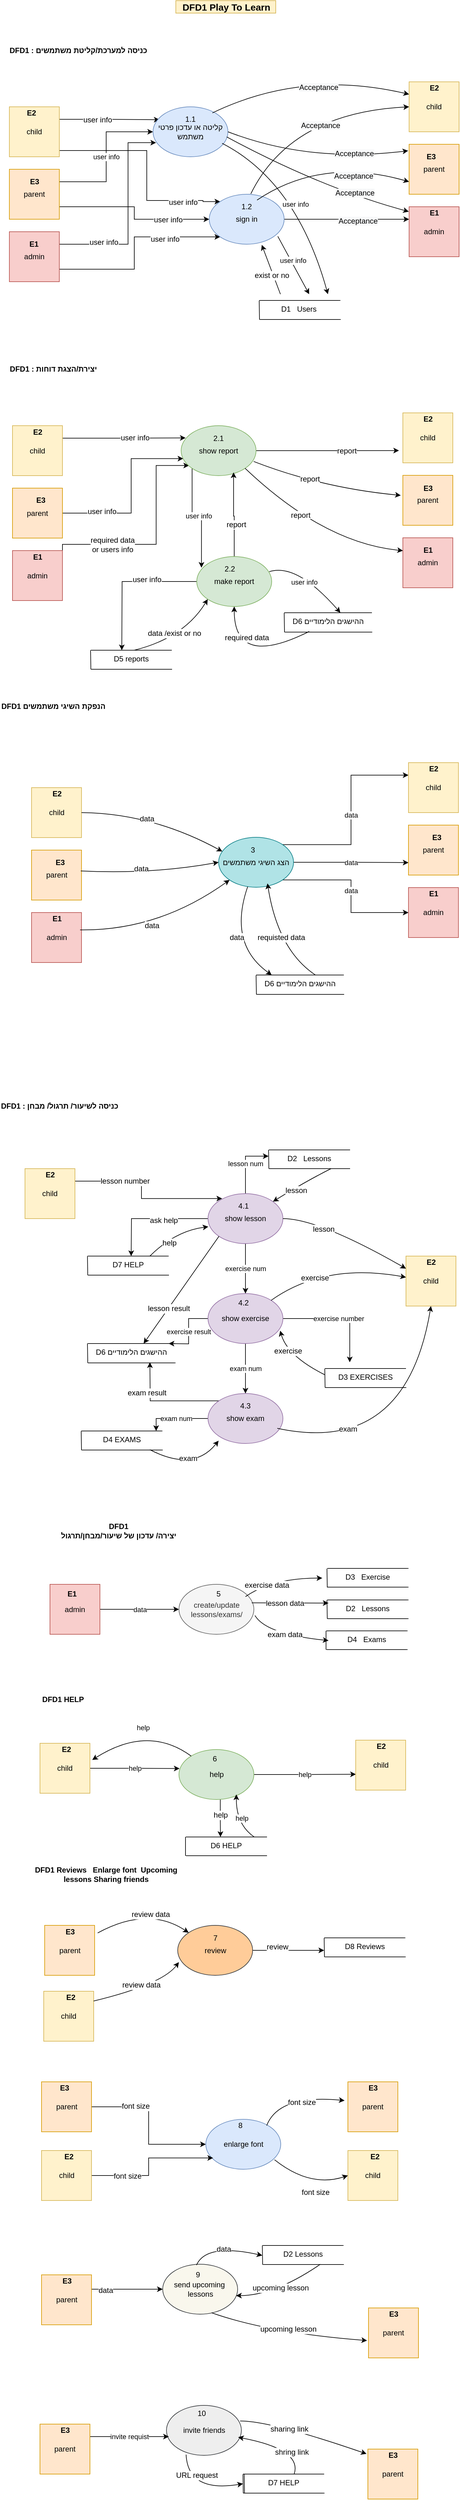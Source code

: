 <mxfile version="12.3.8" type="github" pages="1"><diagram id="6hNCsiJl2IBq_UiSGdbD" name="Page-1"><mxGraphModel dx="2062" dy="1053" grid="1" gridSize="10" guides="1" tooltips="1" connect="1" arrows="1" fold="1" page="1" pageScale="1" pageWidth="827" pageHeight="1169" math="0" shadow="0"><root><mxCell id="0"/><mxCell id="1" parent="0"/><mxCell id="YQd026d5S76voUsPmj3h-1" value="&lt;b&gt;DFD1 : כניסה למערכת/קליטת משתמשים&lt;/b&gt;" style="text;html=1;align=center;verticalAlign=middle;resizable=0;points=[];;autosize=1;" vertex="1" parent="1"><mxGeometry x="70" y="160" width="220" height="20" as="geometry"/></mxCell><mxCell id="YQd026d5S76voUsPmj3h-7" style="edgeStyle=orthogonalEdgeStyle;rounded=0;orthogonalLoop=1;jettySize=auto;html=1;exitX=1;exitY=0.25;exitDx=0;exitDy=0;entryX=0.087;entryY=0.258;entryDx=0;entryDy=0;entryPerimeter=0;" edge="1" parent="1" source="YQd026d5S76voUsPmj3h-2" target="YQd026d5S76voUsPmj3h-6"><mxGeometry relative="1" as="geometry"/></mxCell><mxCell id="YQd026d5S76voUsPmj3h-8" value="user info" style="text;html=1;align=center;verticalAlign=middle;resizable=0;points=[];;labelBackgroundColor=#ffffff;" vertex="1" connectable="0" parent="YQd026d5S76voUsPmj3h-7"><mxGeometry x="-0.063" y="-14" relative="1" as="geometry"><mxPoint x="-14" y="-14" as="offset"/></mxGeometry></mxCell><mxCell id="YQd026d5S76voUsPmj3h-24" style="edgeStyle=orthogonalEdgeStyle;rounded=0;orthogonalLoop=1;jettySize=auto;html=1;exitX=1;exitY=0.75;exitDx=0;exitDy=0;entryX=0;entryY=0;entryDx=0;entryDy=0;" edge="1" parent="1" source="YQd026d5S76voUsPmj3h-2" target="YQd026d5S76voUsPmj3h-19"><mxGeometry relative="1" as="geometry"><mxPoint x="380" y="450" as="targetPoint"/><Array as="points"><mxPoint x="150" y="330"/><mxPoint x="290" y="330"/><mxPoint x="290" y="410"/><mxPoint x="380" y="410"/><mxPoint x="380" y="412"/></Array></mxGeometry></mxCell><mxCell id="YQd026d5S76voUsPmj3h-25" value="user info" style="text;html=1;align=center;verticalAlign=middle;resizable=0;points=[];;labelBackgroundColor=#ffffff;" vertex="1" connectable="0" parent="YQd026d5S76voUsPmj3h-24"><mxGeometry x="0.65" y="-3" relative="1" as="geometry"><mxPoint as="offset"/></mxGeometry></mxCell><mxCell id="YQd026d5S76voUsPmj3h-2" value="child" style="whiteSpace=wrap;html=1;aspect=fixed;fillColor=#fff2cc;strokeColor=#d6b656;" vertex="1" parent="1"><mxGeometry x="70" y="260" width="80" height="80" as="geometry"/></mxCell><mxCell id="YQd026d5S76voUsPmj3h-9" value="user info" style="edgeStyle=orthogonalEdgeStyle;rounded=0;orthogonalLoop=1;jettySize=auto;html=1;exitX=1;exitY=0.25;exitDx=0;exitDy=0;entryX=0;entryY=0.5;entryDx=0;entryDy=0;" edge="1" parent="1" source="YQd026d5S76voUsPmj3h-3" target="YQd026d5S76voUsPmj3h-6"><mxGeometry relative="1" as="geometry"/></mxCell><mxCell id="YQd026d5S76voUsPmj3h-26" style="edgeStyle=orthogonalEdgeStyle;rounded=0;orthogonalLoop=1;jettySize=auto;html=1;exitX=1;exitY=0.75;exitDx=0;exitDy=0;entryX=0;entryY=0.5;entryDx=0;entryDy=0;" edge="1" parent="1" source="YQd026d5S76voUsPmj3h-3" target="YQd026d5S76voUsPmj3h-19"><mxGeometry relative="1" as="geometry"/></mxCell><mxCell id="YQd026d5S76voUsPmj3h-27" value="user info" style="text;html=1;align=center;verticalAlign=middle;resizable=0;points=[];;labelBackgroundColor=#ffffff;" vertex="1" connectable="0" parent="YQd026d5S76voUsPmj3h-26"><mxGeometry x="0.487" y="-1" relative="1" as="geometry"><mxPoint as="offset"/></mxGeometry></mxCell><mxCell id="YQd026d5S76voUsPmj3h-3" value="parent" style="whiteSpace=wrap;html=1;aspect=fixed;fillColor=#ffe6cc;strokeColor=#d79b00;" vertex="1" parent="1"><mxGeometry x="70" y="360" width="80" height="80" as="geometry"/></mxCell><mxCell id="YQd026d5S76voUsPmj3h-10" style="edgeStyle=orthogonalEdgeStyle;rounded=0;orthogonalLoop=1;jettySize=auto;html=1;exitX=1;exitY=0.25;exitDx=0;exitDy=0;entryX=0.041;entryY=0.718;entryDx=0;entryDy=0;entryPerimeter=0;" edge="1" parent="1" source="YQd026d5S76voUsPmj3h-5" target="YQd026d5S76voUsPmj3h-6"><mxGeometry relative="1" as="geometry"><Array as="points"><mxPoint x="260" y="480"/><mxPoint x="260" y="317"/></Array></mxGeometry></mxCell><mxCell id="YQd026d5S76voUsPmj3h-11" value="user info" style="text;html=1;align=center;verticalAlign=middle;resizable=0;points=[];;labelBackgroundColor=#ffffff;" vertex="1" connectable="0" parent="YQd026d5S76voUsPmj3h-10"><mxGeometry x="-0.556" y="3" relative="1" as="geometry"><mxPoint as="offset"/></mxGeometry></mxCell><mxCell id="YQd026d5S76voUsPmj3h-28" style="edgeStyle=orthogonalEdgeStyle;rounded=0;orthogonalLoop=1;jettySize=auto;html=1;exitX=1;exitY=0.75;exitDx=0;exitDy=0;entryX=0;entryY=1;entryDx=0;entryDy=0;" edge="1" parent="1" source="YQd026d5S76voUsPmj3h-5" target="YQd026d5S76voUsPmj3h-19"><mxGeometry relative="1" as="geometry"/></mxCell><mxCell id="YQd026d5S76voUsPmj3h-29" value="user info" style="text;html=1;align=center;verticalAlign=middle;resizable=0;points=[];;labelBackgroundColor=#ffffff;" vertex="1" connectable="0" parent="YQd026d5S76voUsPmj3h-28"><mxGeometry x="0.422" y="-3" relative="1" as="geometry"><mxPoint as="offset"/></mxGeometry></mxCell><mxCell id="YQd026d5S76voUsPmj3h-5" value="admin" style="whiteSpace=wrap;html=1;aspect=fixed;fillColor=#f8cecc;strokeColor=#b85450;" vertex="1" parent="1"><mxGeometry x="70" y="460" width="80" height="80" as="geometry"/></mxCell><mxCell id="YQd026d5S76voUsPmj3h-6" value="קליטה או עדכון פרטי משתמש" style="ellipse;whiteSpace=wrap;html=1;fillColor=#dae8fc;strokeColor=#6c8ebf;" vertex="1" parent="1"><mxGeometry x="300" y="260" width="120" height="80" as="geometry"/></mxCell><mxCell id="YQd026d5S76voUsPmj3h-54" style="edgeStyle=orthogonalEdgeStyle;rounded=0;orthogonalLoop=1;jettySize=auto;html=1;exitX=1;exitY=0.5;exitDx=0;exitDy=0;entryX=0;entryY=0.25;entryDx=0;entryDy=0;" edge="1" parent="1" source="YQd026d5S76voUsPmj3h-19" target="YQd026d5S76voUsPmj3h-44"><mxGeometry relative="1" as="geometry"/></mxCell><mxCell id="YQd026d5S76voUsPmj3h-57" value="&lt;span style=&quot;text-align: left ; background-color: rgb(248 , 249 , 250)&quot;&gt;Acceptance&lt;/span&gt;" style="text;html=1;align=center;verticalAlign=middle;resizable=0;points=[];;labelBackgroundColor=#ffffff;" vertex="1" connectable="0" parent="YQd026d5S76voUsPmj3h-54"><mxGeometry x="0.175" y="-3" relative="1" as="geometry"><mxPoint as="offset"/></mxGeometry></mxCell><mxCell id="YQd026d5S76voUsPmj3h-19" value="sign in" style="ellipse;whiteSpace=wrap;html=1;fillColor=#dae8fc;strokeColor=#6c8ebf;" vertex="1" parent="1"><mxGeometry x="390" y="400" width="120" height="80" as="geometry"/></mxCell><mxCell id="YQd026d5S76voUsPmj3h-22" value="" style="endArrow=classic;html=1;entryX=0.701;entryY=1.014;entryDx=0;entryDy=0;entryPerimeter=0;" edge="1" parent="1" target="YQd026d5S76voUsPmj3h-19"><mxGeometry width="50" height="50" relative="1" as="geometry"><mxPoint x="504" y="560" as="sourcePoint"/><mxPoint x="610" y="340" as="targetPoint"/></mxGeometry></mxCell><mxCell id="YQd026d5S76voUsPmj3h-23" value="exist or no" style="text;html=1;align=center;verticalAlign=middle;resizable=0;points=[];;labelBackgroundColor=#ffffff;" vertex="1" connectable="0" parent="YQd026d5S76voUsPmj3h-22"><mxGeometry x="0.169" y="2" relative="1" as="geometry"><mxPoint x="5.5" y="15.5" as="offset"/></mxGeometry></mxCell><mxCell id="YQd026d5S76voUsPmj3h-30" value="user info" style="curved=1;endArrow=classic;html=1;exitX=0.915;exitY=0.842;exitDx=0;exitDy=0;exitPerimeter=0;" edge="1" parent="1" source="YQd026d5S76voUsPmj3h-19"><mxGeometry x="-0.127" y="3" width="50" height="50" relative="1" as="geometry"><mxPoint x="467" y="397" as="sourcePoint"/><mxPoint x="550" y="560" as="targetPoint"/><Array as="points"/><mxPoint as="offset"/></mxGeometry></mxCell><mxCell id="YQd026d5S76voUsPmj3h-36" value="&lt;b&gt;DFD1 : יצירת/הצגת דוחות&lt;/b&gt;" style="text;html=1;align=center;verticalAlign=middle;resizable=0;points=[];;autosize=1;" vertex="1" parent="1"><mxGeometry x="65" y="670" width="150" height="20" as="geometry"/></mxCell><mxCell id="YQd026d5S76voUsPmj3h-75" style="edgeStyle=orthogonalEdgeStyle;rounded=0;orthogonalLoop=1;jettySize=auto;html=1;exitX=1;exitY=0.25;exitDx=0;exitDy=0;entryX=0.06;entryY=0.245;entryDx=0;entryDy=0;entryPerimeter=0;" edge="1" parent="1" source="YQd026d5S76voUsPmj3h-37" target="YQd026d5S76voUsPmj3h-73"><mxGeometry relative="1" as="geometry"/></mxCell><mxCell id="YQd026d5S76voUsPmj3h-76" value="user info" style="text;html=1;align=center;verticalAlign=middle;resizable=0;points=[];;labelBackgroundColor=#ffffff;" vertex="1" connectable="0" parent="YQd026d5S76voUsPmj3h-75"><mxGeometry x="0.177" relative="1" as="geometry"><mxPoint as="offset"/></mxGeometry></mxCell><mxCell id="YQd026d5S76voUsPmj3h-37" value="child" style="whiteSpace=wrap;html=1;aspect=fixed;fillColor=#fff2cc;strokeColor=#d6b656;" vertex="1" parent="1"><mxGeometry x="75" y="770.5" width="80" height="80" as="geometry"/></mxCell><mxCell id="YQd026d5S76voUsPmj3h-77" style="edgeStyle=orthogonalEdgeStyle;rounded=0;orthogonalLoop=1;jettySize=auto;html=1;exitX=1;exitY=0.5;exitDx=0;exitDy=0;entryX=0.029;entryY=0.659;entryDx=0;entryDy=0;entryPerimeter=0;" edge="1" parent="1" source="YQd026d5S76voUsPmj3h-38" target="YQd026d5S76voUsPmj3h-73"><mxGeometry relative="1" as="geometry"><Array as="points"><mxPoint x="265" y="910.5"/><mxPoint x="265" y="823.5"/></Array></mxGeometry></mxCell><mxCell id="YQd026d5S76voUsPmj3h-78" value="user info" style="text;html=1;align=center;verticalAlign=middle;resizable=0;points=[];;labelBackgroundColor=#ffffff;" vertex="1" connectable="0" parent="YQd026d5S76voUsPmj3h-77"><mxGeometry x="-0.556" y="3" relative="1" as="geometry"><mxPoint as="offset"/></mxGeometry></mxCell><mxCell id="YQd026d5S76voUsPmj3h-38" value="parent" style="whiteSpace=wrap;html=1;aspect=fixed;fillColor=#ffe6cc;strokeColor=#d79b00;" vertex="1" parent="1"><mxGeometry x="75" y="870.5" width="80" height="80" as="geometry"/></mxCell><mxCell id="YQd026d5S76voUsPmj3h-79" style="edgeStyle=orthogonalEdgeStyle;rounded=0;orthogonalLoop=1;jettySize=auto;html=1;exitX=1;exitY=0.25;exitDx=0;exitDy=0;entryX=0.106;entryY=0.797;entryDx=0;entryDy=0;entryPerimeter=0;" edge="1" parent="1" source="YQd026d5S76voUsPmj3h-39" target="YQd026d5S76voUsPmj3h-73"><mxGeometry relative="1" as="geometry"><Array as="points"><mxPoint x="155" y="960.5"/><mxPoint x="305" y="960.5"/><mxPoint x="305" y="834.5"/></Array></mxGeometry></mxCell><mxCell id="YQd026d5S76voUsPmj3h-80" value="required data&lt;br&gt;or users info" style="text;html=1;align=center;verticalAlign=middle;resizable=0;points=[];;labelBackgroundColor=#ffffff;" vertex="1" connectable="0" parent="YQd026d5S76voUsPmj3h-79"><mxGeometry x="-0.364" y="-4" relative="1" as="geometry"><mxPoint x="-4" y="-4" as="offset"/></mxGeometry></mxCell><mxCell id="YQd026d5S76voUsPmj3h-39" value="admin" style="whiteSpace=wrap;html=1;aspect=fixed;fillColor=#f8cecc;strokeColor=#b85450;" vertex="1" parent="1"><mxGeometry x="75" y="970.5" width="80" height="80" as="geometry"/></mxCell><mxCell id="YQd026d5S76voUsPmj3h-40" value="1.2" style="text;html=1;strokeColor=none;fillColor=none;align=center;verticalAlign=middle;whiteSpace=wrap;rounded=0;" vertex="1" parent="1"><mxGeometry x="430" y="410" width="40" height="20" as="geometry"/></mxCell><mxCell id="YQd026d5S76voUsPmj3h-41" value="1.1" style="text;html=1;strokeColor=none;fillColor=none;align=center;verticalAlign=middle;whiteSpace=wrap;rounded=0;" vertex="1" parent="1"><mxGeometry x="340" y="270" width="40" height="20" as="geometry"/></mxCell><mxCell id="YQd026d5S76voUsPmj3h-42" value="child" style="whiteSpace=wrap;html=1;aspect=fixed;fillColor=#fff2cc;strokeColor=#d6b656;" vertex="1" parent="1"><mxGeometry x="710" y="220" width="80" height="80" as="geometry"/></mxCell><mxCell id="YQd026d5S76voUsPmj3h-43" value="parent" style="whiteSpace=wrap;html=1;aspect=fixed;fillColor=#ffe6cc;strokeColor=#d79b00;" vertex="1" parent="1"><mxGeometry x="710" y="320" width="80" height="80" as="geometry"/></mxCell><mxCell id="YQd026d5S76voUsPmj3h-44" value="admin" style="whiteSpace=wrap;html=1;aspect=fixed;fillColor=#f8cecc;strokeColor=#b85450;" vertex="1" parent="1"><mxGeometry x="710" y="420" width="80" height="80" as="geometry"/></mxCell><mxCell id="YQd026d5S76voUsPmj3h-53" value="user info" style="curved=1;endArrow=classic;html=1;exitX=0.922;exitY=0.73;exitDx=0;exitDy=0;exitPerimeter=0;" edge="1" parent="1" source="YQd026d5S76voUsPmj3h-6"><mxGeometry x="0.049" y="-12" width="50" height="50" relative="1" as="geometry"><mxPoint x="550" y="410" as="sourcePoint"/><mxPoint x="580" y="560" as="targetPoint"/><Array as="points"><mxPoint x="530" y="380"/></Array><mxPoint as="offset"/></mxGeometry></mxCell><mxCell id="YQd026d5S76voUsPmj3h-62" value="&lt;span style=&quot;font-size: 12px ; text-align: left ; background-color: rgb(248 , 249 , 250)&quot;&gt;Acceptance&lt;/span&gt;" style="curved=1;endArrow=classic;html=1;exitX=0.983;exitY=0.603;exitDx=0;exitDy=0;exitPerimeter=0;entryX=-0.006;entryY=0.097;entryDx=0;entryDy=0;entryPerimeter=0;" edge="1" parent="1" source="YQd026d5S76voUsPmj3h-6" target="YQd026d5S76voUsPmj3h-44"><mxGeometry x="0.426" y="6" width="50" height="50" relative="1" as="geometry"><mxPoint x="420.64" y="328.4" as="sourcePoint"/><mxPoint x="590.0" y="570" as="targetPoint"/><Array as="points"><mxPoint x="570" y="390"/></Array><mxPoint as="offset"/></mxGeometry></mxCell><mxCell id="YQd026d5S76voUsPmj3h-63" value="&lt;span style=&quot;font-size: 12px ; text-align: left ; background-color: rgb(248 , 249 , 250)&quot;&gt;Acceptance&lt;/span&gt;" style="curved=1;endArrow=classic;html=1;exitX=1;exitY=0.5;exitDx=0;exitDy=0;entryX=-0.018;entryY=0.129;entryDx=0;entryDy=0;entryPerimeter=0;" edge="1" parent="1" source="YQd026d5S76voUsPmj3h-6" target="YQd026d5S76voUsPmj3h-43"><mxGeometry x="0.426" y="6" width="50" height="50" relative="1" as="geometry"><mxPoint x="427.96" y="318.24" as="sourcePoint"/><mxPoint x="719.52" y="437.76" as="targetPoint"/><Array as="points"><mxPoint x="550" y="350"/></Array><mxPoint as="offset"/></mxGeometry></mxCell><mxCell id="YQd026d5S76voUsPmj3h-64" value="D1   Users " style="group" vertex="1" connectable="0" parent="1"><mxGeometry x="470.0" y="570" width="130.5" height="30.5" as="geometry"/></mxCell><mxCell id="YQd026d5S76voUsPmj3h-65" value="" style="group" vertex="1" connectable="0" parent="YQd026d5S76voUsPmj3h-64"><mxGeometry x="2.274e-13" y="0.5" width="130.5" height="30" as="geometry"/></mxCell><mxCell id="YQd026d5S76voUsPmj3h-66" value="" style="group" vertex="1" connectable="0" parent="YQd026d5S76voUsPmj3h-65"><mxGeometry width="130.5" height="30" as="geometry"/></mxCell><mxCell id="YQd026d5S76voUsPmj3h-67" value="" style="endArrow=none;html=1;" edge="1" parent="YQd026d5S76voUsPmj3h-66"><mxGeometry width="50" height="50" relative="1" as="geometry"><mxPoint x="0.5" y="30" as="sourcePoint"/><mxPoint x="130.5" y="30" as="targetPoint"/></mxGeometry></mxCell><mxCell id="YQd026d5S76voUsPmj3h-68" value="" style="endArrow=none;html=1;" edge="1" parent="YQd026d5S76voUsPmj3h-66"><mxGeometry width="50" height="50" relative="1" as="geometry"><mxPoint x="0.5" y="30" as="sourcePoint"/><mxPoint as="targetPoint"/></mxGeometry></mxCell><mxCell id="YQd026d5S76voUsPmj3h-69" value="" style="endArrow=none;html=1;" edge="1" parent="YQd026d5S76voUsPmj3h-64"><mxGeometry width="50" height="50" relative="1" as="geometry"><mxPoint as="sourcePoint"/><mxPoint x="130.0" as="targetPoint"/></mxGeometry></mxCell><mxCell id="YQd026d5S76voUsPmj3h-101" value="user info" style="edgeStyle=orthogonalEdgeStyle;rounded=0;orthogonalLoop=1;jettySize=auto;html=1;exitX=0;exitY=1;exitDx=0;exitDy=0;entryX=0.063;entryY=0.224;entryDx=0;entryDy=0;entryPerimeter=0;" edge="1" parent="1" source="YQd026d5S76voUsPmj3h-73" target="YQd026d5S76voUsPmj3h-74"><mxGeometry relative="1" as="geometry"><Array as="points"><mxPoint x="363" y="915"/><mxPoint x="377" y="915"/></Array></mxGeometry></mxCell><mxCell id="YQd026d5S76voUsPmj3h-108" style="edgeStyle=orthogonalEdgeStyle;rounded=0;orthogonalLoop=1;jettySize=auto;html=1;exitX=1;exitY=0.5;exitDx=0;exitDy=0;entryX=-0.077;entryY=0.754;entryDx=0;entryDy=0;entryPerimeter=0;" edge="1" parent="1" source="YQd026d5S76voUsPmj3h-73" target="YQd026d5S76voUsPmj3h-89"><mxGeometry relative="1" as="geometry"/></mxCell><mxCell id="YQd026d5S76voUsPmj3h-109" value="report" style="text;html=1;align=center;verticalAlign=middle;resizable=0;points=[];;labelBackgroundColor=#ffffff;" vertex="1" connectable="0" parent="YQd026d5S76voUsPmj3h-108"><mxGeometry x="0.241" y="-4" relative="1" as="geometry"><mxPoint x="3" y="-4" as="offset"/></mxGeometry></mxCell><mxCell id="YQd026d5S76voUsPmj3h-73" value="show report" style="ellipse;whiteSpace=wrap;html=1;fillColor=#d5e8d4;strokeColor=#82b366;" vertex="1" parent="1"><mxGeometry x="345" y="770.5" width="120" height="80" as="geometry"/></mxCell><mxCell id="YQd026d5S76voUsPmj3h-102" style="edgeStyle=orthogonalEdgeStyle;rounded=0;orthogonalLoop=1;jettySize=auto;html=1;exitX=0;exitY=0.5;exitDx=0;exitDy=0;" edge="1" parent="1" source="YQd026d5S76voUsPmj3h-74"><mxGeometry relative="1" as="geometry"><mxPoint x="250.0" y="1130" as="targetPoint"/></mxGeometry></mxCell><mxCell id="YQd026d5S76voUsPmj3h-103" value="user info" style="text;html=1;align=center;verticalAlign=middle;resizable=0;points=[];;labelBackgroundColor=#ffffff;" vertex="1" connectable="0" parent="YQd026d5S76voUsPmj3h-102"><mxGeometry x="-0.298" y="-3" relative="1" as="geometry"><mxPoint as="offset"/></mxGeometry></mxCell><mxCell id="YQd026d5S76voUsPmj3h-106" style="edgeStyle=orthogonalEdgeStyle;rounded=0;orthogonalLoop=1;jettySize=auto;html=1;exitX=0.5;exitY=0;exitDx=0;exitDy=0;entryX=0.7;entryY=0.935;entryDx=0;entryDy=0;entryPerimeter=0;" edge="1" parent="1" source="YQd026d5S76voUsPmj3h-74" target="YQd026d5S76voUsPmj3h-73"><mxGeometry relative="1" as="geometry"/></mxCell><mxCell id="YQd026d5S76voUsPmj3h-107" value="report" style="text;html=1;align=center;verticalAlign=middle;resizable=0;points=[];;labelBackgroundColor=#ffffff;" vertex="1" connectable="0" parent="YQd026d5S76voUsPmj3h-106"><mxGeometry x="-0.242" y="-3" relative="1" as="geometry"><mxPoint as="offset"/></mxGeometry></mxCell><mxCell id="YQd026d5S76voUsPmj3h-74" value="make report" style="ellipse;whiteSpace=wrap;html=1;fillColor=#d5e8d4;strokeColor=#82b366;" vertex="1" parent="1"><mxGeometry x="370" y="980" width="120" height="80" as="geometry"/></mxCell><mxCell id="YQd026d5S76voUsPmj3h-81" value="D5 reports" style="group" vertex="1" connectable="0" parent="1"><mxGeometry x="200.0" y="1130" width="130.5" height="30.5" as="geometry"/></mxCell><mxCell id="YQd026d5S76voUsPmj3h-82" value="" style="group" vertex="1" connectable="0" parent="YQd026d5S76voUsPmj3h-81"><mxGeometry x="2.274e-13" y="0.5" width="130.5" height="30" as="geometry"/></mxCell><mxCell id="YQd026d5S76voUsPmj3h-83" value="" style="group" vertex="1" connectable="0" parent="YQd026d5S76voUsPmj3h-82"><mxGeometry width="130.5" height="30" as="geometry"/></mxCell><mxCell id="YQd026d5S76voUsPmj3h-84" value="" style="endArrow=none;html=1;" edge="1" parent="YQd026d5S76voUsPmj3h-83"><mxGeometry width="50" height="50" relative="1" as="geometry"><mxPoint x="0.5" y="30" as="sourcePoint"/><mxPoint x="130.5" y="30" as="targetPoint"/></mxGeometry></mxCell><mxCell id="YQd026d5S76voUsPmj3h-85" value="" style="endArrow=none;html=1;" edge="1" parent="YQd026d5S76voUsPmj3h-83"><mxGeometry width="50" height="50" relative="1" as="geometry"><mxPoint x="0.5" y="30" as="sourcePoint"/><mxPoint as="targetPoint"/></mxGeometry></mxCell><mxCell id="YQd026d5S76voUsPmj3h-86" value="" style="endArrow=none;html=1;" edge="1" parent="YQd026d5S76voUsPmj3h-81"><mxGeometry width="50" height="50" relative="1" as="geometry"><mxPoint as="sourcePoint"/><mxPoint x="130.0" as="targetPoint"/></mxGeometry></mxCell><mxCell id="YQd026d5S76voUsPmj3h-87" value="2.2" style="text;html=1;strokeColor=none;fillColor=none;align=center;verticalAlign=middle;whiteSpace=wrap;rounded=0;" vertex="1" parent="1"><mxGeometry x="403" y="990" width="40" height="20" as="geometry"/></mxCell><mxCell id="YQd026d5S76voUsPmj3h-88" value="2.1" style="text;html=1;strokeColor=none;fillColor=none;align=center;verticalAlign=middle;whiteSpace=wrap;rounded=0;" vertex="1" parent="1"><mxGeometry x="385" y="780.5" width="40" height="20" as="geometry"/></mxCell><mxCell id="YQd026d5S76voUsPmj3h-89" value="child" style="whiteSpace=wrap;html=1;aspect=fixed;fillColor=#fff2cc;strokeColor=#d6b656;" vertex="1" parent="1"><mxGeometry x="700" y="750" width="80" height="80" as="geometry"/></mxCell><mxCell id="YQd026d5S76voUsPmj3h-90" value="parent" style="whiteSpace=wrap;html=1;aspect=fixed;fillColor=#ffe6cc;strokeColor=#d79b00;" vertex="1" parent="1"><mxGeometry x="700" y="850" width="80" height="80" as="geometry"/></mxCell><mxCell id="YQd026d5S76voUsPmj3h-91" value="admin" style="whiteSpace=wrap;html=1;aspect=fixed;fillColor=#f8cecc;strokeColor=#b85450;" vertex="1" parent="1"><mxGeometry x="700" y="950" width="80" height="80" as="geometry"/></mxCell><mxCell id="YQd026d5S76voUsPmj3h-92" value="D6 ההישגים הלימודיים" style="group" vertex="1" connectable="0" parent="1"><mxGeometry x="510" y="1070" width="141" height="31" as="geometry"/></mxCell><mxCell id="YQd026d5S76voUsPmj3h-93" value="" style="group" vertex="1" connectable="0" parent="YQd026d5S76voUsPmj3h-92"><mxGeometry x="2.457e-13" y="0.508" width="141.0" height="30.492" as="geometry"/></mxCell><mxCell id="YQd026d5S76voUsPmj3h-94" value="" style="group" vertex="1" connectable="0" parent="YQd026d5S76voUsPmj3h-93"><mxGeometry width="141.0" height="30.492" as="geometry"/></mxCell><mxCell id="YQd026d5S76voUsPmj3h-95" value="" style="endArrow=none;html=1;" edge="1" parent="YQd026d5S76voUsPmj3h-94"><mxGeometry width="50" height="50" relative="1" as="geometry"><mxPoint x="0.54" y="30.492" as="sourcePoint"/><mxPoint x="141.0" y="30.492" as="targetPoint"/></mxGeometry></mxCell><mxCell id="YQd026d5S76voUsPmj3h-96" value="" style="endArrow=none;html=1;" edge="1" parent="YQd026d5S76voUsPmj3h-94"><mxGeometry width="50" height="50" relative="1" as="geometry"><mxPoint x="0.54" y="30.492" as="sourcePoint"/><mxPoint as="targetPoint"/></mxGeometry></mxCell><mxCell id="YQd026d5S76voUsPmj3h-97" value="" style="endArrow=none;html=1;" edge="1" parent="YQd026d5S76voUsPmj3h-92"><mxGeometry width="50" height="50" relative="1" as="geometry"><mxPoint as="sourcePoint"/><mxPoint x="140.46" as="targetPoint"/></mxGeometry></mxCell><mxCell id="YQd026d5S76voUsPmj3h-98" value="user info" style="curved=1;endArrow=classic;html=1;exitX=0.967;exitY=0.304;exitDx=0;exitDy=0;exitPerimeter=0;" edge="1" parent="1" source="YQd026d5S76voUsPmj3h-74"><mxGeometry x="0.013" y="-12" width="50" height="50" relative="1" as="geometry"><mxPoint x="440" y="945.5" as="sourcePoint"/><mxPoint x="600" y="1070" as="targetPoint"/><Array as="points"><mxPoint x="530" y="990"/></Array><mxPoint as="offset"/></mxGeometry></mxCell><mxCell id="YQd026d5S76voUsPmj3h-99" value="" style="curved=1;endArrow=classic;html=1;entryX=0.5;entryY=1;entryDx=0;entryDy=0;" edge="1" parent="1" target="YQd026d5S76voUsPmj3h-74"><mxGeometry width="50" height="50" relative="1" as="geometry"><mxPoint x="550" y="1100" as="sourcePoint"/><mxPoint x="430" y="1070" as="targetPoint"/><Array as="points"><mxPoint x="430" y="1160"/></Array></mxGeometry></mxCell><mxCell id="YQd026d5S76voUsPmj3h-100" value="required data" style="text;html=1;align=center;verticalAlign=middle;resizable=0;points=[];;labelBackgroundColor=#ffffff;" vertex="1" connectable="0" parent="YQd026d5S76voUsPmj3h-99"><mxGeometry x="0.277" y="6" relative="1" as="geometry"><mxPoint x="26" y="-34.5" as="offset"/></mxGeometry></mxCell><mxCell id="YQd026d5S76voUsPmj3h-104" value="" style="curved=1;endArrow=classic;html=1;entryX=0;entryY=1;entryDx=0;entryDy=0;" edge="1" parent="1" target="YQd026d5S76voUsPmj3h-74"><mxGeometry width="50" height="50" relative="1" as="geometry"><mxPoint x="270" y="1130" as="sourcePoint"/><mxPoint x="120" y="1180" as="targetPoint"/><Array as="points"><mxPoint x="350" y="1110"/></Array></mxGeometry></mxCell><mxCell id="YQd026d5S76voUsPmj3h-105" value="data /exist or no" style="text;html=1;align=center;verticalAlign=middle;resizable=0;points=[];;labelBackgroundColor=#ffffff;" vertex="1" connectable="0" parent="YQd026d5S76voUsPmj3h-104"><mxGeometry x="-0.124" y="11" relative="1" as="geometry"><mxPoint as="offset"/></mxGeometry></mxCell><mxCell id="YQd026d5S76voUsPmj3h-110" value="" style="curved=1;endArrow=classic;html=1;entryX=-0.042;entryY=0.401;entryDx=0;entryDy=0;entryPerimeter=0;exitX=0.968;exitY=0.716;exitDx=0;exitDy=0;exitPerimeter=0;" edge="1" parent="1" source="YQd026d5S76voUsPmj3h-73" target="YQd026d5S76voUsPmj3h-90"><mxGeometry width="50" height="50" relative="1" as="geometry"><mxPoint x="520" y="890" as="sourcePoint"/><mxPoint x="570" y="840" as="targetPoint"/><Array as="points"><mxPoint x="570" y="870"/></Array></mxGeometry></mxCell><mxCell id="YQd026d5S76voUsPmj3h-111" value="report" style="text;html=1;align=center;verticalAlign=middle;resizable=0;points=[];;labelBackgroundColor=#ffffff;" vertex="1" connectable="0" parent="YQd026d5S76voUsPmj3h-110"><mxGeometry x="-0.233" y="6" relative="1" as="geometry"><mxPoint as="offset"/></mxGeometry></mxCell><mxCell id="YQd026d5S76voUsPmj3h-112" value="" style="curved=1;endArrow=classic;html=1;entryX=-0.042;entryY=0.401;entryDx=0;entryDy=0;entryPerimeter=0;exitX=1;exitY=1;exitDx=0;exitDy=0;" edge="1" parent="1" source="YQd026d5S76voUsPmj3h-73"><mxGeometry width="50" height="50" relative="1" as="geometry"><mxPoint x="464.66" y="916.28" as="sourcePoint"/><mxPoint x="700.14" y="970.58" as="targetPoint"/><Array as="points"><mxPoint x="573.5" y="958.5"/></Array></mxGeometry></mxCell><mxCell id="YQd026d5S76voUsPmj3h-113" value="report" style="text;html=1;align=center;verticalAlign=middle;resizable=0;points=[];;labelBackgroundColor=#ffffff;" vertex="1" connectable="0" parent="YQd026d5S76voUsPmj3h-112"><mxGeometry x="-0.233" y="6" relative="1" as="geometry"><mxPoint as="offset"/></mxGeometry></mxCell><mxCell id="YQd026d5S76voUsPmj3h-116" value="&lt;b&gt;DFD1 : כניסה לשיעור&lt;/b&gt;&lt;b&gt;/ תרגול&lt;/b&gt;&lt;b&gt;/ מבחן&lt;/b&gt;" style="text;html=1;align=center;verticalAlign=middle;resizable=0;points=[];;autosize=1;" vertex="1" parent="1"><mxGeometry x="55" y="1850" width="190" height="20" as="geometry"/></mxCell><mxCell id="YQd026d5S76voUsPmj3h-121" style="edgeStyle=orthogonalEdgeStyle;rounded=0;orthogonalLoop=1;jettySize=auto;html=1;exitX=1;exitY=0.25;exitDx=0;exitDy=0;entryX=0.189;entryY=0.099;entryDx=0;entryDy=0;entryPerimeter=0;" edge="1" parent="1" source="YQd026d5S76voUsPmj3h-117" target="YQd026d5S76voUsPmj3h-120"><mxGeometry relative="1" as="geometry"/></mxCell><mxCell id="YQd026d5S76voUsPmj3h-122" value="lesson number" style="text;html=1;align=center;verticalAlign=middle;resizable=0;points=[];;labelBackgroundColor=#ffffff;" vertex="1" connectable="0" parent="YQd026d5S76voUsPmj3h-121"><mxGeometry x="0.215" y="4" relative="1" as="geometry"><mxPoint x="-52.5" y="-24" as="offset"/></mxGeometry></mxCell><mxCell id="YQd026d5S76voUsPmj3h-117" value="child" style="whiteSpace=wrap;html=1;aspect=fixed;fillColor=#fff2cc;strokeColor=#d6b656;" vertex="1" parent="1"><mxGeometry x="95" y="1960" width="80" height="80" as="geometry"/></mxCell><mxCell id="YQd026d5S76voUsPmj3h-241" value="data" style="edgeStyle=orthogonalEdgeStyle;rounded=0;orthogonalLoop=1;jettySize=auto;html=1;exitX=1;exitY=0.5;exitDx=0;exitDy=0;entryX=0;entryY=0.5;entryDx=0;entryDy=0;" edge="1" parent="1" source="YQd026d5S76voUsPmj3h-119" target="YQd026d5S76voUsPmj3h-217"><mxGeometry relative="1" as="geometry"/></mxCell><mxCell id="YQd026d5S76voUsPmj3h-119" value="admin" style="whiteSpace=wrap;html=1;aspect=fixed;fillColor=#f8cecc;strokeColor=#b85450;" vertex="1" parent="1"><mxGeometry x="135" y="2625.5" width="80" height="80" as="geometry"/></mxCell><mxCell id="YQd026d5S76voUsPmj3h-133" style="edgeStyle=orthogonalEdgeStyle;rounded=0;orthogonalLoop=1;jettySize=auto;html=1;exitX=0;exitY=0.5;exitDx=0;exitDy=0;" edge="1" parent="1" source="YQd026d5S76voUsPmj3h-120"><mxGeometry relative="1" as="geometry"><mxPoint x="265" y="2100" as="targetPoint"/></mxGeometry></mxCell><mxCell id="YQd026d5S76voUsPmj3h-134" value="ask help" style="text;html=1;align=center;verticalAlign=middle;resizable=0;points=[];;labelBackgroundColor=#ffffff;" vertex="1" connectable="0" parent="YQd026d5S76voUsPmj3h-133"><mxGeometry x="-0.219" y="3" relative="1" as="geometry"><mxPoint as="offset"/></mxGeometry></mxCell><mxCell id="YQd026d5S76voUsPmj3h-144" value="lesson num" style="edgeStyle=orthogonalEdgeStyle;rounded=0;orthogonalLoop=1;jettySize=auto;html=1;exitX=0.5;exitY=0;exitDx=0;exitDy=0;" edge="1" parent="1" source="YQd026d5S76voUsPmj3h-120"><mxGeometry relative="1" as="geometry"><mxPoint x="485" y="1940" as="targetPoint"/><Array as="points"><mxPoint x="448" y="1940"/></Array></mxGeometry></mxCell><mxCell id="YQd026d5S76voUsPmj3h-149" value="exercise num" style="edgeStyle=orthogonalEdgeStyle;rounded=0;orthogonalLoop=1;jettySize=auto;html=1;exitX=0.5;exitY=1;exitDx=0;exitDy=0;entryX=0.5;entryY=0;entryDx=0;entryDy=0;" edge="1" parent="1" source="YQd026d5S76voUsPmj3h-120" target="YQd026d5S76voUsPmj3h-125"><mxGeometry relative="1" as="geometry"/></mxCell><mxCell id="YQd026d5S76voUsPmj3h-120" value="show lesson" style="ellipse;whiteSpace=wrap;html=1;strokeWidth=1;fillColor=#e1d5e7;strokeColor=#9673a6;" vertex="1" parent="1"><mxGeometry x="388" y="2000" width="120" height="80" as="geometry"/></mxCell><mxCell id="YQd026d5S76voUsPmj3h-124" value="4.1" style="text;html=1;strokeColor=none;fillColor=none;align=center;verticalAlign=middle;whiteSpace=wrap;rounded=0;" vertex="1" parent="1"><mxGeometry x="425" y="2010" width="40" height="20" as="geometry"/></mxCell><mxCell id="YQd026d5S76voUsPmj3h-150" value="exam num" style="edgeStyle=orthogonalEdgeStyle;rounded=0;orthogonalLoop=1;jettySize=auto;html=1;exitX=0.5;exitY=1;exitDx=0;exitDy=0;entryX=0.5;entryY=0;entryDx=0;entryDy=0;" edge="1" parent="1" source="YQd026d5S76voUsPmj3h-125" target="YQd026d5S76voUsPmj3h-126"><mxGeometry relative="1" as="geometry"/></mxCell><mxCell id="YQd026d5S76voUsPmj3h-173" value="exercise number" style="edgeStyle=orthogonalEdgeStyle;rounded=0;orthogonalLoop=1;jettySize=auto;html=1;exitX=1;exitY=0.5;exitDx=0;exitDy=0;" edge="1" parent="1" source="YQd026d5S76voUsPmj3h-125"><mxGeometry relative="1" as="geometry"><mxPoint x="615" y="2270" as="targetPoint"/><Array as="points"><mxPoint x="615" y="2200"/><mxPoint x="615" y="2270"/></Array></mxGeometry></mxCell><mxCell id="YQd026d5S76voUsPmj3h-189" value="exercise result" style="edgeStyle=orthogonalEdgeStyle;rounded=0;orthogonalLoop=1;jettySize=auto;html=1;exitX=0;exitY=0.5;exitDx=0;exitDy=0;" edge="1" parent="1" source="YQd026d5S76voUsPmj3h-125"><mxGeometry relative="1" as="geometry"><mxPoint x="325.0" y="2240" as="targetPoint"/></mxGeometry></mxCell><mxCell id="YQd026d5S76voUsPmj3h-125" value="show exercise" style="ellipse;whiteSpace=wrap;html=1;strokeWidth=1;fillColor=#e1d5e7;strokeColor=#9673a6;" vertex="1" parent="1"><mxGeometry x="388" y="2160" width="120" height="80" as="geometry"/></mxCell><mxCell id="YQd026d5S76voUsPmj3h-157" value="exam num" style="edgeStyle=orthogonalEdgeStyle;rounded=0;orthogonalLoop=1;jettySize=auto;html=1;exitX=0;exitY=0.5;exitDx=0;exitDy=0;" edge="1" parent="1" source="YQd026d5S76voUsPmj3h-126"><mxGeometry relative="1" as="geometry"><mxPoint x="305.0" y="2380" as="targetPoint"/><Array as="points"><mxPoint x="305" y="2360"/></Array></mxGeometry></mxCell><mxCell id="YQd026d5S76voUsPmj3h-190" style="edgeStyle=orthogonalEdgeStyle;rounded=0;orthogonalLoop=1;jettySize=auto;html=1;exitX=0;exitY=0;exitDx=0;exitDy=0;" edge="1" parent="1" source="YQd026d5S76voUsPmj3h-126"><mxGeometry relative="1" as="geometry"><mxPoint x="295.0" y="2270" as="targetPoint"/></mxGeometry></mxCell><mxCell id="YQd026d5S76voUsPmj3h-191" value="exam result" style="text;html=1;align=center;verticalAlign=middle;resizable=0;points=[];;labelBackgroundColor=#ffffff;" vertex="1" connectable="0" parent="YQd026d5S76voUsPmj3h-190"><mxGeometry x="0.284" y="-14" relative="1" as="geometry"><mxPoint x="-20" y="-12" as="offset"/></mxGeometry></mxCell><mxCell id="YQd026d5S76voUsPmj3h-126" value="show exam" style="ellipse;whiteSpace=wrap;html=1;strokeWidth=1;fillColor=#e1d5e7;strokeColor=#9673a6;" vertex="1" parent="1"><mxGeometry x="388" y="2320" width="120" height="80" as="geometry"/></mxCell><mxCell id="YQd026d5S76voUsPmj3h-127" value="D7 HELP" style="group" vertex="1" connectable="0" parent="1"><mxGeometry x="195.0" y="2100" width="130.5" height="30.5" as="geometry"/></mxCell><mxCell id="YQd026d5S76voUsPmj3h-128" value="" style="group" vertex="1" connectable="0" parent="YQd026d5S76voUsPmj3h-127"><mxGeometry x="2.274e-13" y="0.5" width="130.5" height="30" as="geometry"/></mxCell><mxCell id="YQd026d5S76voUsPmj3h-129" value="" style="group" vertex="1" connectable="0" parent="YQd026d5S76voUsPmj3h-128"><mxGeometry width="130.5" height="30" as="geometry"/></mxCell><mxCell id="YQd026d5S76voUsPmj3h-130" value="" style="endArrow=none;html=1;" edge="1" parent="YQd026d5S76voUsPmj3h-129"><mxGeometry width="50" height="50" relative="1" as="geometry"><mxPoint x="0.5" y="30" as="sourcePoint"/><mxPoint x="130.5" y="30" as="targetPoint"/></mxGeometry></mxCell><mxCell id="YQd026d5S76voUsPmj3h-131" value="" style="endArrow=none;html=1;" edge="1" parent="YQd026d5S76voUsPmj3h-129"><mxGeometry width="50" height="50" relative="1" as="geometry"><mxPoint x="0.5" y="30" as="sourcePoint"/><mxPoint as="targetPoint"/></mxGeometry></mxCell><mxCell id="YQd026d5S76voUsPmj3h-132" value="" style="endArrow=none;html=1;" edge="1" parent="YQd026d5S76voUsPmj3h-127"><mxGeometry width="50" height="50" relative="1" as="geometry"><mxPoint as="sourcePoint"/><mxPoint x="130.0" as="targetPoint"/></mxGeometry></mxCell><mxCell id="YQd026d5S76voUsPmj3h-135" value="" style="curved=1;endArrow=classic;html=1;entryX=0.005;entryY=0.662;entryDx=0;entryDy=0;entryPerimeter=0;" edge="1" parent="1" target="YQd026d5S76voUsPmj3h-120"><mxGeometry width="50" height="50" relative="1" as="geometry"><mxPoint x="295" y="2100" as="sourcePoint"/><mxPoint x="105" y="2320" as="targetPoint"/><Array as="points"><mxPoint x="335" y="2060"/></Array></mxGeometry></mxCell><mxCell id="YQd026d5S76voUsPmj3h-136" value="help" style="text;html=1;align=center;verticalAlign=middle;resizable=0;points=[];;labelBackgroundColor=#ffffff;" vertex="1" connectable="0" parent="YQd026d5S76voUsPmj3h-135"><mxGeometry x="0.023" y="-21" relative="1" as="geometry"><mxPoint x="-12" y="-2" as="offset"/></mxGeometry></mxCell><mxCell id="YQd026d5S76voUsPmj3h-137" value="child" style="whiteSpace=wrap;html=1;aspect=fixed;fillColor=#fff2cc;strokeColor=#d6b656;" vertex="1" parent="1"><mxGeometry x="705" y="2100" width="80" height="80" as="geometry"/></mxCell><mxCell id="YQd026d5S76voUsPmj3h-145" value="" style="curved=1;endArrow=classic;html=1;" edge="1" parent="1" target="YQd026d5S76voUsPmj3h-120"><mxGeometry width="50" height="50" relative="1" as="geometry"><mxPoint x="585" y="1960" as="sourcePoint"/><mxPoint x="595" y="1980" as="targetPoint"/><Array as="points"><mxPoint x="545" y="1980"/></Array></mxGeometry></mxCell><mxCell id="YQd026d5S76voUsPmj3h-146" value="lesson" style="text;html=1;align=center;verticalAlign=middle;resizable=0;points=[];;labelBackgroundColor=#ffffff;" vertex="1" connectable="0" parent="YQd026d5S76voUsPmj3h-145"><mxGeometry x="0.245" y="4" relative="1" as="geometry"><mxPoint as="offset"/></mxGeometry></mxCell><mxCell id="YQd026d5S76voUsPmj3h-151" value="D4 EXAMS" style="group" vertex="1" connectable="0" parent="1"><mxGeometry x="185.0" y="2380" width="130.5" height="30.5" as="geometry"/></mxCell><mxCell id="YQd026d5S76voUsPmj3h-152" value="" style="group" vertex="1" connectable="0" parent="YQd026d5S76voUsPmj3h-151"><mxGeometry x="2.274e-13" y="0.5" width="130.5" height="30" as="geometry"/></mxCell><mxCell id="YQd026d5S76voUsPmj3h-153" value="" style="group" vertex="1" connectable="0" parent="YQd026d5S76voUsPmj3h-152"><mxGeometry width="130.5" height="30" as="geometry"/></mxCell><mxCell id="YQd026d5S76voUsPmj3h-154" value="" style="endArrow=none;html=1;" edge="1" parent="YQd026d5S76voUsPmj3h-153"><mxGeometry width="50" height="50" relative="1" as="geometry"><mxPoint x="0.5" y="30" as="sourcePoint"/><mxPoint x="130.5" y="30" as="targetPoint"/></mxGeometry></mxCell><mxCell id="YQd026d5S76voUsPmj3h-155" value="" style="endArrow=none;html=1;" edge="1" parent="YQd026d5S76voUsPmj3h-153"><mxGeometry width="50" height="50" relative="1" as="geometry"><mxPoint x="0.5" y="30" as="sourcePoint"/><mxPoint as="targetPoint"/></mxGeometry></mxCell><mxCell id="YQd026d5S76voUsPmj3h-156" value="" style="endArrow=none;html=1;" edge="1" parent="YQd026d5S76voUsPmj3h-151"><mxGeometry width="50" height="50" relative="1" as="geometry"><mxPoint as="sourcePoint"/><mxPoint x="130.0" as="targetPoint"/></mxGeometry></mxCell><mxCell id="YQd026d5S76voUsPmj3h-158" value="" style="curved=1;endArrow=classic;html=1;" edge="1" parent="1"><mxGeometry width="50" height="50" relative="1" as="geometry"><mxPoint x="295" y="2410" as="sourcePoint"/><mxPoint x="405" y="2395.5" as="targetPoint"/><Array as="points"><mxPoint x="365" y="2446"/></Array></mxGeometry></mxCell><mxCell id="YQd026d5S76voUsPmj3h-159" value="exam" style="text;html=1;align=center;verticalAlign=middle;resizable=0;points=[];;labelBackgroundColor=#ffffff;" vertex="1" connectable="0" parent="YQd026d5S76voUsPmj3h-158"><mxGeometry x="-0.145" y="15" relative="1" as="geometry"><mxPoint y="-1" as="offset"/></mxGeometry></mxCell><mxCell id="YQd026d5S76voUsPmj3h-174" value="" style="curved=1;endArrow=classic;html=1;entryX=0.963;entryY=0.743;entryDx=0;entryDy=0;entryPerimeter=0;" edge="1" parent="1" target="YQd026d5S76voUsPmj3h-125"><mxGeometry width="50" height="50" relative="1" as="geometry"><mxPoint x="575" y="2290" as="sourcePoint"/><mxPoint x="565" y="2235.5" as="targetPoint"/><Array as="points"><mxPoint x="575" y="2290"/><mxPoint x="515" y="2260"/></Array></mxGeometry></mxCell><mxCell id="YQd026d5S76voUsPmj3h-175" value="exercise" style="text;html=1;align=center;verticalAlign=middle;resizable=0;points=[];;labelBackgroundColor=#ffffff;" vertex="1" connectable="0" parent="YQd026d5S76voUsPmj3h-174"><mxGeometry x="0.371" y="-3" relative="1" as="geometry"><mxPoint as="offset"/></mxGeometry></mxCell><mxCell id="YQd026d5S76voUsPmj3h-178" value="" style="curved=1;endArrow=classic;html=1;exitX=0.925;exitY=0.697;exitDx=0;exitDy=0;exitPerimeter=0;entryX=0.5;entryY=1;entryDx=0;entryDy=0;entryPerimeter=0;" edge="1" parent="1" source="YQd026d5S76voUsPmj3h-126" target="YQd026d5S76voUsPmj3h-137"><mxGeometry width="50" height="50" relative="1" as="geometry"><mxPoint x="630" y="2380" as="sourcePoint"/><mxPoint x="745" y="2190" as="targetPoint"/><Array as="points"><mxPoint x="705" y="2420"/></Array></mxGeometry></mxCell><mxCell id="YQd026d5S76voUsPmj3h-179" value="exam" style="text;html=1;align=center;verticalAlign=middle;resizable=0;points=[];;labelBackgroundColor=#ffffff;" vertex="1" connectable="0" parent="YQd026d5S76voUsPmj3h-178"><mxGeometry x="-0.516" y="23" relative="1" as="geometry"><mxPoint as="offset"/></mxGeometry></mxCell><mxCell id="YQd026d5S76voUsPmj3h-180" value="D6 ההישגים הלימודיים" style="group" vertex="1" connectable="0" parent="1"><mxGeometry x="195" y="2240" width="141" height="31" as="geometry"/></mxCell><mxCell id="YQd026d5S76voUsPmj3h-181" value="" style="group" vertex="1" connectable="0" parent="YQd026d5S76voUsPmj3h-180"><mxGeometry x="2.457e-13" y="0.508" width="141.0" height="30.492" as="geometry"/></mxCell><mxCell id="YQd026d5S76voUsPmj3h-182" value="" style="group" vertex="1" connectable="0" parent="YQd026d5S76voUsPmj3h-181"><mxGeometry width="141.0" height="30.492" as="geometry"/></mxCell><mxCell id="YQd026d5S76voUsPmj3h-183" value="" style="endArrow=none;html=1;" edge="1" parent="YQd026d5S76voUsPmj3h-182"><mxGeometry width="50" height="50" relative="1" as="geometry"><mxPoint x="0.54" y="30.492" as="sourcePoint"/><mxPoint x="141.0" y="30.492" as="targetPoint"/></mxGeometry></mxCell><mxCell id="YQd026d5S76voUsPmj3h-184" value="" style="endArrow=none;html=1;" edge="1" parent="YQd026d5S76voUsPmj3h-182"><mxGeometry width="50" height="50" relative="1" as="geometry"><mxPoint x="0.54" y="30.492" as="sourcePoint"/><mxPoint as="targetPoint"/></mxGeometry></mxCell><mxCell id="YQd026d5S76voUsPmj3h-185" value="" style="endArrow=none;html=1;" edge="1" parent="YQd026d5S76voUsPmj3h-180"><mxGeometry width="50" height="50" relative="1" as="geometry"><mxPoint as="sourcePoint"/><mxPoint x="140.46" as="targetPoint"/></mxGeometry></mxCell><mxCell id="YQd026d5S76voUsPmj3h-186" value="" style="curved=1;endArrow=classic;html=1;exitX=0;exitY=1;exitDx=0;exitDy=0;" edge="1" parent="1" source="YQd026d5S76voUsPmj3h-120"><mxGeometry width="50" height="50" relative="1" as="geometry"><mxPoint x="385" y="2080" as="sourcePoint"/><mxPoint x="285" y="2240" as="targetPoint"/><Array as="points"/></mxGeometry></mxCell><mxCell id="YQd026d5S76voUsPmj3h-188" value="lesson result" style="text;html=1;align=center;verticalAlign=middle;resizable=0;points=[];;labelBackgroundColor=#ffffff;" vertex="1" connectable="0" parent="YQd026d5S76voUsPmj3h-186"><mxGeometry x="0.34" relative="1" as="geometry"><mxPoint as="offset"/></mxGeometry></mxCell><mxCell id="YQd026d5S76voUsPmj3h-192" value="" style="curved=1;endArrow=classic;html=1;entryX=0;entryY=0.25;entryDx=0;entryDy=0;" edge="1" parent="1" source="YQd026d5S76voUsPmj3h-120" target="YQd026d5S76voUsPmj3h-137"><mxGeometry width="50" height="50" relative="1" as="geometry"><mxPoint x="554.5" y="2070" as="sourcePoint"/><mxPoint x="604.5" y="2020" as="targetPoint"/><Array as="points"><mxPoint x="565" y="2040"/></Array></mxGeometry></mxCell><mxCell id="YQd026d5S76voUsPmj3h-193" value="lesson" style="text;html=1;align=center;verticalAlign=middle;resizable=0;points=[];;labelBackgroundColor=#ffffff;" vertex="1" connectable="0" parent="YQd026d5S76voUsPmj3h-192"><mxGeometry x="-0.341" y="-11" relative="1" as="geometry"><mxPoint as="offset"/></mxGeometry></mxCell><mxCell id="YQd026d5S76voUsPmj3h-194" value="" style="curved=1;endArrow=classic;html=1;entryX=0;entryY=0.424;entryDx=0;entryDy=0;entryPerimeter=0;" edge="1" parent="1" source="YQd026d5S76voUsPmj3h-125" target="YQd026d5S76voUsPmj3h-137"><mxGeometry width="50" height="50" relative="1" as="geometry"><mxPoint x="518" y="2050" as="sourcePoint"/><mxPoint x="715" y="2130" as="targetPoint"/><Array as="points"><mxPoint x="575" y="2110"/></Array></mxGeometry></mxCell><mxCell id="YQd026d5S76voUsPmj3h-195" value="exercise" style="text;html=1;align=center;verticalAlign=middle;resizable=0;points=[];;labelBackgroundColor=#ffffff;" vertex="1" connectable="0" parent="YQd026d5S76voUsPmj3h-194"><mxGeometry x="-0.341" y="-11" relative="1" as="geometry"><mxPoint as="offset"/></mxGeometry></mxCell><mxCell id="YQd026d5S76voUsPmj3h-196" value="D3 EXERCISES" style="group" vertex="1" connectable="0" parent="1"><mxGeometry x="575.0" y="2280" width="130.5" height="30.5" as="geometry"/></mxCell><mxCell id="YQd026d5S76voUsPmj3h-197" value="" style="group" vertex="1" connectable="0" parent="YQd026d5S76voUsPmj3h-196"><mxGeometry x="2.274e-13" y="0.5" width="130.5" height="30" as="geometry"/></mxCell><mxCell id="YQd026d5S76voUsPmj3h-198" value="" style="group" vertex="1" connectable="0" parent="YQd026d5S76voUsPmj3h-197"><mxGeometry width="130.5" height="30" as="geometry"/></mxCell><mxCell id="YQd026d5S76voUsPmj3h-199" value="" style="endArrow=none;html=1;" edge="1" parent="YQd026d5S76voUsPmj3h-198"><mxGeometry width="50" height="50" relative="1" as="geometry"><mxPoint x="0.5" y="30" as="sourcePoint"/><mxPoint x="130.5" y="30" as="targetPoint"/></mxGeometry></mxCell><mxCell id="YQd026d5S76voUsPmj3h-200" value="" style="endArrow=none;html=1;" edge="1" parent="YQd026d5S76voUsPmj3h-198"><mxGeometry width="50" height="50" relative="1" as="geometry"><mxPoint x="0.5" y="30" as="sourcePoint"/><mxPoint as="targetPoint"/></mxGeometry></mxCell><mxCell id="YQd026d5S76voUsPmj3h-201" value="" style="endArrow=none;html=1;" edge="1" parent="YQd026d5S76voUsPmj3h-196"><mxGeometry width="50" height="50" relative="1" as="geometry"><mxPoint as="sourcePoint"/><mxPoint x="130.0" as="targetPoint"/></mxGeometry></mxCell><mxCell id="YQd026d5S76voUsPmj3h-208" value="" style="group" vertex="1" connectable="0" parent="1"><mxGeometry x="485" y="1930" width="130.5" height="30" as="geometry"/></mxCell><mxCell id="YQd026d5S76voUsPmj3h-139" value="" style="group" vertex="1" connectable="0" parent="YQd026d5S76voUsPmj3h-208"><mxGeometry width="130.5" height="30" as="geometry"/></mxCell><mxCell id="YQd026d5S76voUsPmj3h-140" value="D2   Lessons" style="group" vertex="1" connectable="0" parent="YQd026d5S76voUsPmj3h-139"><mxGeometry width="130.5" height="30" as="geometry"/></mxCell><mxCell id="YQd026d5S76voUsPmj3h-141" value="" style="endArrow=none;html=1;" edge="1" parent="YQd026d5S76voUsPmj3h-140"><mxGeometry width="50" height="50" relative="1" as="geometry"><mxPoint x="0.5" y="30" as="sourcePoint"/><mxPoint x="130.5" y="30" as="targetPoint"/></mxGeometry></mxCell><mxCell id="YQd026d5S76voUsPmj3h-142" value="" style="endArrow=none;html=1;" edge="1" parent="YQd026d5S76voUsPmj3h-140"><mxGeometry width="50" height="50" relative="1" as="geometry"><mxPoint x="0.5" as="sourcePoint"/><mxPoint x="130.5" as="targetPoint"/></mxGeometry></mxCell><mxCell id="YQd026d5S76voUsPmj3h-143" value="" style="endArrow=none;html=1;" edge="1" parent="YQd026d5S76voUsPmj3h-140"><mxGeometry width="50" height="50" relative="1" as="geometry"><mxPoint x="0.5" y="30" as="sourcePoint"/><mxPoint as="targetPoint"/></mxGeometry></mxCell><mxCell id="YQd026d5S76voUsPmj3h-216" value="&lt;b&gt;DFD1 יצירה&lt;span style=&quot;white-space: nowrap&quot;&gt;/ עדכון של שיעור&lt;/span&gt;&lt;span style=&quot;white-space: nowrap&quot;&gt;/מבחן&lt;/span&gt;&lt;span style=&quot;white-space: nowrap&quot;&gt;/תרגול&lt;/span&gt;&lt;/b&gt;" style="text;html=1;strokeColor=none;fillColor=none;align=center;verticalAlign=middle;whiteSpace=wrap;rounded=0;" vertex="1" parent="1"><mxGeometry x="135" y="2530" width="220" height="20" as="geometry"/></mxCell><mxCell id="YQd026d5S76voUsPmj3h-217" value="create/update&lt;br&gt;lessons/exams/&lt;br&gt;" style="ellipse;whiteSpace=wrap;html=1;fillColor=#f5f5f5;strokeColor=#666666;fontColor=#333333;" vertex="1" parent="1"><mxGeometry x="341.5" y="2625.5" width="120" height="80" as="geometry"/></mxCell><mxCell id="YQd026d5S76voUsPmj3h-218" value="5" style="text;html=1;strokeColor=none;fillColor=none;align=center;verticalAlign=middle;whiteSpace=wrap;rounded=0;" vertex="1" parent="1"><mxGeometry x="384.5" y="2630.5" width="40" height="20" as="geometry"/></mxCell><mxCell id="YQd026d5S76voUsPmj3h-219" value="D3   Exercise" style="group" vertex="1" connectable="0" parent="1"><mxGeometry x="578.5" y="2600" width="130.5" height="30.5" as="geometry"/></mxCell><mxCell id="YQd026d5S76voUsPmj3h-220" value="" style="group" vertex="1" connectable="0" parent="YQd026d5S76voUsPmj3h-219"><mxGeometry y="0.5" width="130.5" height="30" as="geometry"/></mxCell><mxCell id="YQd026d5S76voUsPmj3h-221" value="" style="endArrow=none;html=1;" edge="1" parent="YQd026d5S76voUsPmj3h-220"><mxGeometry width="50" height="50" relative="1" as="geometry"><mxPoint x="0.5" y="29.5" as="sourcePoint"/><mxPoint x="130.5" y="29.5" as="targetPoint"/></mxGeometry></mxCell><mxCell id="YQd026d5S76voUsPmj3h-222" value="" style="endArrow=none;html=1;" edge="1" parent="YQd026d5S76voUsPmj3h-220"><mxGeometry width="50" height="50" relative="1" as="geometry"><mxPoint x="0.5" y="30" as="sourcePoint"/><mxPoint as="targetPoint"/></mxGeometry></mxCell><mxCell id="YQd026d5S76voUsPmj3h-223" value="" style="endArrow=none;html=1;" edge="1" parent="YQd026d5S76voUsPmj3h-219"><mxGeometry width="50" height="50" relative="1" as="geometry"><mxPoint x="0.5" as="sourcePoint"/><mxPoint x="130.5" as="targetPoint"/></mxGeometry></mxCell><mxCell id="YQd026d5S76voUsPmj3h-224" value="" style="group" vertex="1" connectable="0" parent="1"><mxGeometry x="578.5" y="2650.5" width="130.5" height="30" as="geometry"/></mxCell><mxCell id="YQd026d5S76voUsPmj3h-225" value="D2   Lessons" style="group" vertex="1" connectable="0" parent="YQd026d5S76voUsPmj3h-224"><mxGeometry width="130.5" height="30" as="geometry"/></mxCell><mxCell id="YQd026d5S76voUsPmj3h-226" value="" style="endArrow=none;html=1;" edge="1" parent="YQd026d5S76voUsPmj3h-225"><mxGeometry width="50" height="50" relative="1" as="geometry"><mxPoint x="0.5" y="30" as="sourcePoint"/><mxPoint x="130.5" y="30" as="targetPoint"/></mxGeometry></mxCell><mxCell id="YQd026d5S76voUsPmj3h-227" value="" style="endArrow=none;html=1;" edge="1" parent="YQd026d5S76voUsPmj3h-225"><mxGeometry width="50" height="50" relative="1" as="geometry"><mxPoint x="0.5" as="sourcePoint"/><mxPoint x="130.5" as="targetPoint"/></mxGeometry></mxCell><mxCell id="YQd026d5S76voUsPmj3h-228" value="" style="endArrow=none;html=1;" edge="1" parent="YQd026d5S76voUsPmj3h-225"><mxGeometry width="50" height="50" relative="1" as="geometry"><mxPoint x="0.5" y="30" as="sourcePoint"/><mxPoint as="targetPoint"/></mxGeometry></mxCell><mxCell id="YQd026d5S76voUsPmj3h-229" value="" style="group" vertex="1" connectable="0" parent="1"><mxGeometry x="577" y="2700" width="130.5" height="30" as="geometry"/></mxCell><mxCell id="YQd026d5S76voUsPmj3h-230" value="D4   Exams" style="group" vertex="1" connectable="0" parent="YQd026d5S76voUsPmj3h-229"><mxGeometry width="130.5" height="30" as="geometry"/></mxCell><mxCell id="YQd026d5S76voUsPmj3h-231" value="" style="group" vertex="1" connectable="0" parent="YQd026d5S76voUsPmj3h-230"><mxGeometry width="130.5" height="30" as="geometry"/></mxCell><mxCell id="YQd026d5S76voUsPmj3h-232" value="" style="endArrow=none;html=1;" edge="1" parent="YQd026d5S76voUsPmj3h-231"><mxGeometry width="50" height="50" relative="1" as="geometry"><mxPoint x="0.5" y="30" as="sourcePoint"/><mxPoint x="130.5" y="30" as="targetPoint"/></mxGeometry></mxCell><mxCell id="YQd026d5S76voUsPmj3h-233" value="" style="endArrow=none;html=1;" edge="1" parent="YQd026d5S76voUsPmj3h-231"><mxGeometry width="50" height="50" relative="1" as="geometry"><mxPoint x="0.5" as="sourcePoint"/><mxPoint x="130.5" as="targetPoint"/></mxGeometry></mxCell><mxCell id="YQd026d5S76voUsPmj3h-234" value="" style="endArrow=none;html=1;" edge="1" parent="YQd026d5S76voUsPmj3h-231"><mxGeometry width="50" height="50" relative="1" as="geometry"><mxPoint y="30" as="sourcePoint"/><mxPoint as="targetPoint"/></mxGeometry></mxCell><mxCell id="YQd026d5S76voUsPmj3h-235" value="" style="curved=1;endArrow=classic;html=1;exitX=0.888;exitY=0.246;exitDx=0;exitDy=0;exitPerimeter=0;" edge="1" parent="1" source="YQd026d5S76voUsPmj3h-217"><mxGeometry width="50" height="50" relative="1" as="geometry"><mxPoint x="486.5" y="2665.5" as="sourcePoint"/><mxPoint x="571" y="2615.5" as="targetPoint"/><Array as="points"><mxPoint x="491" y="2615.5"/></Array></mxGeometry></mxCell><mxCell id="YQd026d5S76voUsPmj3h-236" value="exercise data" style="text;html=1;align=center;verticalAlign=middle;resizable=0;points=[];;labelBackgroundColor=#ffffff;" vertex="1" connectable="0" parent="YQd026d5S76voUsPmj3h-235"><mxGeometry x="-0.422" y="-4" relative="1" as="geometry"><mxPoint as="offset"/></mxGeometry></mxCell><mxCell id="YQd026d5S76voUsPmj3h-237" value="" style="curved=1;endArrow=classic;html=1;exitX=0.888;exitY=0.246;exitDx=0;exitDy=0;exitPerimeter=0;" edge="1" parent="1"><mxGeometry width="50" height="50" relative="1" as="geometry"><mxPoint x="458.06" y="2655.18" as="sourcePoint"/><mxPoint x="581" y="2655.5" as="targetPoint"/><Array as="points"/></mxGeometry></mxCell><mxCell id="YQd026d5S76voUsPmj3h-238" value="lesson data" style="text;html=1;align=center;verticalAlign=middle;resizable=0;points=[];;labelBackgroundColor=#ffffff;" vertex="1" connectable="0" parent="YQd026d5S76voUsPmj3h-237"><mxGeometry x="-0.422" y="-4" relative="1" as="geometry"><mxPoint x="17" y="-4" as="offset"/></mxGeometry></mxCell><mxCell id="YQd026d5S76voUsPmj3h-239" value="" style="curved=1;endArrow=classic;html=1;exitX=1.014;exitY=0.624;exitDx=0;exitDy=0;exitPerimeter=0;" edge="1" parent="1" source="YQd026d5S76voUsPmj3h-217"><mxGeometry width="50" height="50" relative="1" as="geometry"><mxPoint x="468.06" y="2665.18" as="sourcePoint"/><mxPoint x="581" y="2715.5" as="targetPoint"/><Array as="points"><mxPoint x="481" y="2705.5"/></Array></mxGeometry></mxCell><mxCell id="YQd026d5S76voUsPmj3h-240" value="exam data" style="text;html=1;align=center;verticalAlign=middle;resizable=0;points=[];;labelBackgroundColor=#ffffff;" vertex="1" connectable="0" parent="YQd026d5S76voUsPmj3h-239"><mxGeometry x="-0.422" y="-4" relative="1" as="geometry"><mxPoint x="26.5" y="-4.5" as="offset"/></mxGeometry></mxCell><mxCell id="YQd026d5S76voUsPmj3h-242" value="&lt;b&gt;DFD1 HELP&lt;/b&gt;" style="text;html=1;strokeColor=none;fillColor=none;align=center;verticalAlign=middle;whiteSpace=wrap;rounded=0;" vertex="1" parent="1"><mxGeometry x="119" y="2800" width="74" height="20" as="geometry"/></mxCell><mxCell id="YQd026d5S76voUsPmj3h-252" value="help" style="edgeStyle=orthogonalEdgeStyle;rounded=0;orthogonalLoop=1;jettySize=auto;html=1;exitX=1;exitY=0.5;exitDx=0;exitDy=0;entryX=0.008;entryY=0.38;entryDx=0;entryDy=0;entryPerimeter=0;" edge="1" parent="1" source="YQd026d5S76voUsPmj3h-244" target="YQd026d5S76voUsPmj3h-245"><mxGeometry relative="1" as="geometry"/></mxCell><mxCell id="YQd026d5S76voUsPmj3h-244" value="child" style="whiteSpace=wrap;html=1;aspect=fixed;fillColor=#fff2cc;strokeColor=#d6b656;" vertex="1" parent="1"><mxGeometry x="119" y="2880" width="80" height="80" as="geometry"/></mxCell><mxCell id="YQd026d5S76voUsPmj3h-260" style="edgeStyle=orthogonalEdgeStyle;rounded=0;orthogonalLoop=1;jettySize=auto;html=1;exitX=0.552;exitY=0.978;exitDx=0;exitDy=0;exitPerimeter=0;" edge="1" parent="1" source="YQd026d5S76voUsPmj3h-245"><mxGeometry relative="1" as="geometry"><mxPoint x="408" y="3030" as="targetPoint"/></mxGeometry></mxCell><mxCell id="YQd026d5S76voUsPmj3h-261" value="help" style="text;html=1;align=center;verticalAlign=middle;resizable=0;points=[];;labelBackgroundColor=#ffffff;" vertex="1" connectable="0" parent="YQd026d5S76voUsPmj3h-260"><mxGeometry x="-0.129" relative="1" as="geometry"><mxPoint as="offset"/></mxGeometry></mxCell><mxCell id="YQd026d5S76voUsPmj3h-288" value="help" style="edgeStyle=orthogonalEdgeStyle;rounded=0;orthogonalLoop=1;jettySize=auto;html=1;exitX=1;exitY=0.5;exitDx=0;exitDy=0;entryX=0.003;entryY=0.683;entryDx=0;entryDy=0;entryPerimeter=0;" edge="1" parent="1" source="YQd026d5S76voUsPmj3h-245" target="YQd026d5S76voUsPmj3h-287"><mxGeometry relative="1" as="geometry"/></mxCell><mxCell id="YQd026d5S76voUsPmj3h-245" value="help" style="ellipse;whiteSpace=wrap;html=1;strokeWidth=1;fillColor=#d5e8d4;strokeColor=#82b366;" vertex="1" parent="1"><mxGeometry x="341.5" y="2890" width="120" height="80" as="geometry"/></mxCell><mxCell id="YQd026d5S76voUsPmj3h-246" value="" style="curved=1;endArrow=classic;html=1;entryX=0;entryY=0.5;entryDx=0;entryDy=0;exitX=0.555;exitY=-0.009;exitDx=0;exitDy=0;exitPerimeter=0;" edge="1" parent="1" source="YQd026d5S76voUsPmj3h-19" target="YQd026d5S76voUsPmj3h-42"><mxGeometry width="50" height="50" relative="1" as="geometry"><mxPoint x="510" y="695" as="sourcePoint"/><mxPoint x="560" y="645" as="targetPoint"/><Array as="points"><mxPoint x="520" y="270"/></Array></mxGeometry></mxCell><mxCell id="YQd026d5S76voUsPmj3h-247" value="&lt;span style=&quot;text-align: left ; background-color: rgb(248 , 249 , 250)&quot;&gt;Acceptance&lt;/span&gt;" style="text;html=1;align=center;verticalAlign=middle;resizable=0;points=[];;labelBackgroundColor=#ffffff;" vertex="1" connectable="0" parent="YQd026d5S76voUsPmj3h-246"><mxGeometry x="0.139" y="-22" relative="1" as="geometry"><mxPoint as="offset"/></mxGeometry></mxCell><mxCell id="YQd026d5S76voUsPmj3h-248" value="" style="curved=1;endArrow=classic;html=1;entryX=0;entryY=0.25;entryDx=0;entryDy=0;exitX=0.555;exitY=-0.009;exitDx=0;exitDy=0;exitPerimeter=0;" edge="1" parent="1" target="YQd026d5S76voUsPmj3h-42"><mxGeometry width="50" height="50" relative="1" as="geometry"><mxPoint x="395.1" y="269.78" as="sourcePoint"/><mxPoint x="648.5" y="130.5" as="targetPoint"/><Array as="points"><mxPoint x="540" y="200"/></Array></mxGeometry></mxCell><mxCell id="YQd026d5S76voUsPmj3h-249" value="&lt;span style=&quot;text-align: left ; background-color: rgb(248 , 249 , 250)&quot;&gt;Acceptance&lt;/span&gt;" style="text;html=1;align=center;verticalAlign=middle;resizable=0;points=[];;labelBackgroundColor=#ffffff;" vertex="1" connectable="0" parent="YQd026d5S76voUsPmj3h-248"><mxGeometry x="0.139" y="-22" relative="1" as="geometry"><mxPoint as="offset"/></mxGeometry></mxCell><mxCell id="YQd026d5S76voUsPmj3h-250" value="" style="curved=1;endArrow=classic;html=1;entryX=0;entryY=0.75;entryDx=0;entryDy=0;exitX=0.555;exitY=-0.009;exitDx=0;exitDy=0;exitPerimeter=0;" edge="1" parent="1" target="YQd026d5S76voUsPmj3h-43"><mxGeometry width="50" height="50" relative="1" as="geometry"><mxPoint x="466.6" y="409.28" as="sourcePoint"/><mxPoint x="720" y="270.0" as="targetPoint"/><Array as="points"><mxPoint x="570" y="340"/></Array></mxGeometry></mxCell><mxCell id="YQd026d5S76voUsPmj3h-251" value="&lt;span style=&quot;text-align: left ; background-color: rgb(248 , 249 , 250)&quot;&gt;Acceptance&lt;/span&gt;" style="text;html=1;align=center;verticalAlign=middle;resizable=0;points=[];;labelBackgroundColor=#ffffff;" vertex="1" connectable="0" parent="YQd026d5S76voUsPmj3h-250"><mxGeometry x="0.139" y="-22" relative="1" as="geometry"><mxPoint x="28" y="1" as="offset"/></mxGeometry></mxCell><mxCell id="YQd026d5S76voUsPmj3h-253" value="help" style="curved=1;endArrow=classic;html=1;entryX=1.046;entryY=0.333;entryDx=0;entryDy=0;entryPerimeter=0;" edge="1" parent="1" source="YQd026d5S76voUsPmj3h-245" target="YQd026d5S76voUsPmj3h-244"><mxGeometry width="50" height="50" relative="1" as="geometry"><mxPoint x="52" y="3040" as="sourcePoint"/><mxPoint x="102" y="2990" as="targetPoint"/><Array as="points"><mxPoint x="292" y="2850"/></Array></mxGeometry></mxCell><mxCell id="YQd026d5S76voUsPmj3h-254" value="" style="group" vertex="1" connectable="0" parent="1"><mxGeometry x="352" y="3030" width="130.5" height="30" as="geometry"/></mxCell><mxCell id="YQd026d5S76voUsPmj3h-255" value="D6 HELP" style="group" vertex="1" connectable="0" parent="YQd026d5S76voUsPmj3h-254"><mxGeometry width="130.5" height="30" as="geometry"/></mxCell><mxCell id="YQd026d5S76voUsPmj3h-256" value="" style="group" vertex="1" connectable="0" parent="YQd026d5S76voUsPmj3h-255"><mxGeometry width="130.5" height="30" as="geometry"/></mxCell><mxCell id="YQd026d5S76voUsPmj3h-257" value="" style="endArrow=none;html=1;" edge="1" parent="YQd026d5S76voUsPmj3h-256"><mxGeometry width="50" height="50" relative="1" as="geometry"><mxPoint x="0.5" y="30" as="sourcePoint"/><mxPoint x="130.5" y="30" as="targetPoint"/></mxGeometry></mxCell><mxCell id="YQd026d5S76voUsPmj3h-258" value="" style="endArrow=none;html=1;" edge="1" parent="YQd026d5S76voUsPmj3h-256"><mxGeometry width="50" height="50" relative="1" as="geometry"><mxPoint x="0.5" as="sourcePoint"/><mxPoint x="130.5" as="targetPoint"/></mxGeometry></mxCell><mxCell id="YQd026d5S76voUsPmj3h-259" value="" style="endArrow=none;html=1;" edge="1" parent="YQd026d5S76voUsPmj3h-256"><mxGeometry width="50" height="50" relative="1" as="geometry"><mxPoint y="30" as="sourcePoint"/><mxPoint as="targetPoint"/></mxGeometry></mxCell><mxCell id="YQd026d5S76voUsPmj3h-262" value="help" style="curved=1;endArrow=classic;html=1;entryX=0.766;entryY=0.898;entryDx=0;entryDy=0;entryPerimeter=0;" edge="1" parent="1" target="YQd026d5S76voUsPmj3h-245"><mxGeometry x="0.087" y="-9" width="50" height="50" relative="1" as="geometry"><mxPoint x="462" y="3030" as="sourcePoint"/><mxPoint x="452.18" y="2908.14" as="targetPoint"/><Array as="points"><mxPoint x="433" y="3010"/></Array><mxPoint as="offset"/></mxGeometry></mxCell><mxCell id="YQd026d5S76voUsPmj3h-263" value="6" style="text;html=1;strokeColor=none;fillColor=none;align=center;verticalAlign=middle;whiteSpace=wrap;rounded=0;" vertex="1" parent="1"><mxGeometry x="378.5" y="2895" width="40" height="20" as="geometry"/></mxCell><mxCell id="YQd026d5S76voUsPmj3h-264" value="4.2" style="text;html=1;strokeColor=none;fillColor=none;align=center;verticalAlign=middle;whiteSpace=wrap;rounded=0;" vertex="1" parent="1"><mxGeometry x="424.5" y="2165" width="40" height="20" as="geometry"/></mxCell><mxCell id="YQd026d5S76voUsPmj3h-265" value="4.3" style="text;html=1;strokeColor=none;fillColor=none;align=center;verticalAlign=middle;whiteSpace=wrap;rounded=0;" vertex="1" parent="1"><mxGeometry x="428" y="2330" width="40" height="20" as="geometry"/></mxCell><mxCell id="YQd026d5S76voUsPmj3h-282" value="enlarge font" style="ellipse;whiteSpace=wrap;html=1;strokeWidth=1;fillColor=#dae8fc;strokeColor=#6c8ebf;" vertex="1" parent="1"><mxGeometry x="384.5" y="3482" width="120" height="80" as="geometry"/></mxCell><mxCell id="YQd026d5S76voUsPmj3h-285" style="edgeStyle=orthogonalEdgeStyle;rounded=0;orthogonalLoop=1;jettySize=auto;html=1;exitX=1;exitY=0.5;exitDx=0;exitDy=0;" edge="1" parent="1" source="YQd026d5S76voUsPmj3h-283" target="YQd026d5S76voUsPmj3h-282"><mxGeometry relative="1" as="geometry"/></mxCell><mxCell id="YQd026d5S76voUsPmj3h-289" value="font size" style="text;html=1;align=center;verticalAlign=middle;resizable=0;points=[];;labelBackgroundColor=#ffffff;" vertex="1" connectable="0" parent="YQd026d5S76voUsPmj3h-285"><mxGeometry x="-0.418" y="1" relative="1" as="geometry"><mxPoint as="offset"/></mxGeometry></mxCell><mxCell id="YQd026d5S76voUsPmj3h-283" value="parent" style="whiteSpace=wrap;html=1;aspect=fixed;strokeWidth=1;fillColor=#ffe6cc;strokeColor=#d79b00;" vertex="1" parent="1"><mxGeometry x="121.5" y="3422" width="80" height="80" as="geometry"/></mxCell><mxCell id="YQd026d5S76voUsPmj3h-286" style="edgeStyle=orthogonalEdgeStyle;rounded=0;orthogonalLoop=1;jettySize=auto;html=1;exitX=1;exitY=0.5;exitDx=0;exitDy=0;entryX=0.097;entryY=0.774;entryDx=0;entryDy=0;entryPerimeter=0;" edge="1" parent="1" source="YQd026d5S76voUsPmj3h-284" target="YQd026d5S76voUsPmj3h-282"><mxGeometry relative="1" as="geometry"/></mxCell><mxCell id="YQd026d5S76voUsPmj3h-290" value="font size" style="text;html=1;align=center;verticalAlign=middle;resizable=0;points=[];;labelBackgroundColor=#ffffff;" vertex="1" connectable="0" parent="YQd026d5S76voUsPmj3h-286"><mxGeometry x="-0.49" y="-1" relative="1" as="geometry"><mxPoint as="offset"/></mxGeometry></mxCell><mxCell id="YQd026d5S76voUsPmj3h-284" value="child" style="whiteSpace=wrap;html=1;aspect=fixed;strokeWidth=1;fillColor=#fff2cc;strokeColor=#d6b656;" vertex="1" parent="1"><mxGeometry x="121.5" y="3532" width="80" height="80" as="geometry"/></mxCell><mxCell id="YQd026d5S76voUsPmj3h-287" value="child" style="whiteSpace=wrap;html=1;aspect=fixed;fillColor=#fff2cc;strokeColor=#d6b656;" vertex="1" parent="1"><mxGeometry x="624.5" y="2875" width="80" height="80" as="geometry"/></mxCell><mxCell id="YQd026d5S76voUsPmj3h-291" value="parent" style="whiteSpace=wrap;html=1;aspect=fixed;strokeWidth=1;fillColor=#ffe6cc;strokeColor=#d79b00;" vertex="1" parent="1"><mxGeometry x="612" y="3422" width="80" height="80" as="geometry"/></mxCell><mxCell id="YQd026d5S76voUsPmj3h-292" value="child" style="whiteSpace=wrap;html=1;aspect=fixed;strokeWidth=1;fillColor=#fff2cc;strokeColor=#d6b656;" vertex="1" parent="1"><mxGeometry x="612" y="3532" width="80" height="80" as="geometry"/></mxCell><mxCell id="YQd026d5S76voUsPmj3h-295" value="" style="curved=1;endArrow=classic;html=1;entryX=-0.066;entryY=0.375;entryDx=0;entryDy=0;entryPerimeter=0;" edge="1" parent="1" target="YQd026d5S76voUsPmj3h-291"><mxGeometry width="50" height="50" relative="1" as="geometry"><mxPoint x="482" y="3492" as="sourcePoint"/><mxPoint x="532" y="3442" as="targetPoint"/><Array as="points"><mxPoint x="501.5" y="3442"/></Array></mxGeometry></mxCell><mxCell id="YQd026d5S76voUsPmj3h-296" value="font size" style="text;html=1;align=center;verticalAlign=middle;resizable=0;points=[];;labelBackgroundColor=#ffffff;" vertex="1" connectable="0" parent="YQd026d5S76voUsPmj3h-295"><mxGeometry x="0.145" y="-9" relative="1" as="geometry"><mxPoint as="offset"/></mxGeometry></mxCell><mxCell id="YQd026d5S76voUsPmj3h-297" value="" style="curved=1;endArrow=classic;html=1;entryX=0;entryY=0.5;entryDx=0;entryDy=0;exitX=0.917;exitY=0.809;exitDx=0;exitDy=0;exitPerimeter=0;" edge="1" parent="1" source="YQd026d5S76voUsPmj3h-282" target="YQd026d5S76voUsPmj3h-292"><mxGeometry width="50" height="50" relative="1" as="geometry"><mxPoint x="492" y="3502" as="sourcePoint"/><mxPoint x="616.72" y="3462" as="targetPoint"/><Array as="points"><mxPoint x="551.5" y="3592"/></Array></mxGeometry></mxCell><mxCell id="YQd026d5S76voUsPmj3h-298" value="font size" style="text;html=1;align=center;verticalAlign=middle;resizable=0;points=[];;labelBackgroundColor=#ffffff;" vertex="1" connectable="0" parent="YQd026d5S76voUsPmj3h-297"><mxGeometry x="0.145" y="-9" relative="1" as="geometry"><mxPoint as="offset"/></mxGeometry></mxCell><mxCell id="YQd026d5S76voUsPmj3h-299" value="8" style="text;html=1;strokeColor=none;fillColor=none;align=center;verticalAlign=middle;whiteSpace=wrap;rounded=0;" vertex="1" parent="1"><mxGeometry x="419.5" y="3482" width="40" height="20" as="geometry"/></mxCell><mxCell id="YQd026d5S76voUsPmj3h-301" value="&lt;b&gt;DFD1 Reviews&amp;nbsp; &amp;nbsp;Enlarge font&amp;nbsp; Upcoming lessons Sharing friends&lt;/b&gt;" style="text;html=1;strokeColor=none;fillColor=none;align=center;verticalAlign=middle;whiteSpace=wrap;rounded=0;strokeWidth=2;" vertex="1" parent="1"><mxGeometry x="107" y="3080" width="236" height="20" as="geometry"/></mxCell><mxCell id="YQd026d5S76voUsPmj3h-304" value="&lt;b&gt;&lt;font style=&quot;font-size: 15px&quot;&gt;DFD1 Play To Learn&lt;/font&gt;&lt;/b&gt;" style="text;html=1;align=center;verticalAlign=middle;resizable=0;points=[];;autosize=1;fillColor=#fff2cc;strokeColor=#d6b656;" vertex="1" parent="1"><mxGeometry x="336.5" y="90" width="160" height="20" as="geometry"/></mxCell><mxCell id="YQd026d5S76voUsPmj3h-305" value="&lt;b&gt;E2&lt;/b&gt;" style="text;html=1;align=center;verticalAlign=middle;resizable=0;points=[];;autosize=1;" vertex="1" parent="1"><mxGeometry x="90" y="260" width="30" height="20" as="geometry"/></mxCell><mxCell id="YQd026d5S76voUsPmj3h-306" value="&lt;b&gt;E3&lt;/b&gt;" style="text;html=1;align=center;verticalAlign=middle;resizable=0;points=[];;autosize=1;" vertex="1" parent="1"><mxGeometry x="95" y="370" width="30" height="20" as="geometry"/></mxCell><mxCell id="YQd026d5S76voUsPmj3h-307" value="&lt;b&gt;E1&lt;/b&gt;" style="text;html=1;align=center;verticalAlign=middle;resizable=0;points=[];;autosize=1;" vertex="1" parent="1"><mxGeometry x="93.5" y="470" width="30" height="20" as="geometry"/></mxCell><mxCell id="YQd026d5S76voUsPmj3h-308" value="&lt;b&gt;E2&lt;/b&gt;" style="text;html=1;align=center;verticalAlign=middle;resizable=0;points=[];;autosize=1;" vertex="1" parent="1"><mxGeometry x="735" y="220" width="30" height="20" as="geometry"/></mxCell><mxCell id="YQd026d5S76voUsPmj3h-309" value="&lt;b&gt;E3&lt;/b&gt;" style="text;html=1;align=center;verticalAlign=middle;resizable=0;points=[];;autosize=1;" vertex="1" parent="1"><mxGeometry x="730" y="330" width="30" height="20" as="geometry"/></mxCell><mxCell id="YQd026d5S76voUsPmj3h-310" value="&lt;b&gt;E1&lt;/b&gt;" style="text;html=1;align=center;verticalAlign=middle;resizable=0;points=[];;autosize=1;" vertex="1" parent="1"><mxGeometry x="735" y="420" width="30" height="20" as="geometry"/></mxCell><mxCell id="YQd026d5S76voUsPmj3h-311" value="&lt;b&gt;E1&lt;/b&gt;" style="text;html=1;align=center;verticalAlign=middle;resizable=0;points=[];;autosize=1;" vertex="1" parent="1"><mxGeometry x="100" y="970.5" width="30" height="20" as="geometry"/></mxCell><mxCell id="YQd026d5S76voUsPmj3h-312" value="&lt;b&gt;E1&lt;/b&gt;" style="text;html=1;align=center;verticalAlign=middle;resizable=0;points=[];;autosize=1;" vertex="1" parent="1"><mxGeometry x="725" y="960" width="30" height="20" as="geometry"/></mxCell><mxCell id="YQd026d5S76voUsPmj3h-313" value="&lt;b&gt;E3&lt;/b&gt;" style="text;html=1;align=center;verticalAlign=middle;resizable=0;points=[];;autosize=1;" vertex="1" parent="1"><mxGeometry x="105" y="880" width="30" height="20" as="geometry"/></mxCell><mxCell id="YQd026d5S76voUsPmj3h-314" value="&lt;b&gt;E3&lt;/b&gt;" style="text;html=1;align=center;verticalAlign=middle;resizable=0;points=[];;autosize=1;" vertex="1" parent="1"><mxGeometry x="725" y="860.5" width="30" height="20" as="geometry"/></mxCell><mxCell id="YQd026d5S76voUsPmj3h-315" value="&lt;b&gt;E2&lt;/b&gt;" style="text;html=1;align=center;verticalAlign=middle;resizable=0;points=[];;autosize=1;" vertex="1" parent="1"><mxGeometry x="100" y="770.5" width="30" height="20" as="geometry"/></mxCell><mxCell id="YQd026d5S76voUsPmj3h-316" value="&lt;b&gt;E2&lt;/b&gt;" style="text;html=1;align=center;verticalAlign=middle;resizable=0;points=[];;autosize=1;" vertex="1" parent="1"><mxGeometry x="725" y="750" width="30" height="20" as="geometry"/></mxCell><mxCell id="YQd026d5S76voUsPmj3h-317" value="&lt;b&gt;E2&lt;/b&gt;" style="text;html=1;align=center;verticalAlign=middle;resizable=0;points=[];;autosize=1;" vertex="1" parent="1"><mxGeometry x="120" y="1960" width="30" height="20" as="geometry"/></mxCell><mxCell id="YQd026d5S76voUsPmj3h-318" value="&lt;b&gt;E2&lt;/b&gt;" style="text;html=1;align=center;verticalAlign=middle;resizable=0;points=[];;autosize=1;" vertex="1" parent="1"><mxGeometry x="730" y="2100" width="30" height="20" as="geometry"/></mxCell><mxCell id="YQd026d5S76voUsPmj3h-319" value="&lt;b&gt;E1&lt;/b&gt;" style="text;html=1;align=center;verticalAlign=middle;resizable=0;points=[];;autosize=1;" vertex="1" parent="1"><mxGeometry x="155" y="2630.5" width="30" height="20" as="geometry"/></mxCell><mxCell id="YQd026d5S76voUsPmj3h-320" value="&lt;b&gt;E2&lt;/b&gt;" style="text;html=1;align=center;verticalAlign=middle;resizable=0;points=[];;autosize=1;" vertex="1" parent="1"><mxGeometry x="145.5" y="2880" width="30" height="20" as="geometry"/></mxCell><mxCell id="YQd026d5S76voUsPmj3h-321" value="&lt;b&gt;E2&lt;/b&gt;" style="text;html=1;align=center;verticalAlign=middle;resizable=0;points=[];;autosize=1;" vertex="1" parent="1"><mxGeometry x="649.5" y="2875" width="30" height="20" as="geometry"/></mxCell><mxCell id="YQd026d5S76voUsPmj3h-323" value="&lt;b&gt;E2&lt;/b&gt;" style="text;html=1;align=center;verticalAlign=middle;resizable=0;points=[];;autosize=1;" vertex="1" parent="1"><mxGeometry x="149.5" y="3532" width="30" height="20" as="geometry"/></mxCell><mxCell id="YQd026d5S76voUsPmj3h-324" value="&lt;b&gt;E2&lt;/b&gt;" style="text;html=1;align=center;verticalAlign=middle;resizable=0;points=[];;autosize=1;" vertex="1" parent="1"><mxGeometry x="639.5" y="3532" width="30" height="20" as="geometry"/></mxCell><mxCell id="YQd026d5S76voUsPmj3h-325" value="&lt;b&gt;E3&lt;/b&gt;" style="text;html=1;align=center;verticalAlign=middle;resizable=0;points=[];;autosize=1;" vertex="1" parent="1"><mxGeometry x="143" y="3422" width="30" height="20" as="geometry"/></mxCell><mxCell id="YQd026d5S76voUsPmj3h-326" value="&lt;b&gt;E3&lt;/b&gt;" style="text;html=1;align=center;verticalAlign=middle;resizable=0;points=[];;autosize=1;" vertex="1" parent="1"><mxGeometry x="637" y="3422" width="30" height="20" as="geometry"/></mxCell><mxCell id="YQd026d5S76voUsPmj3h-329" style="edgeStyle=orthogonalEdgeStyle;rounded=0;orthogonalLoop=1;jettySize=auto;html=1;exitX=1;exitY=0.5;exitDx=0;exitDy=0;" edge="1" parent="1" source="YQd026d5S76voUsPmj3h-331"><mxGeometry relative="1" as="geometry"><mxPoint x="574" y="3211.5" as="targetPoint"/></mxGeometry></mxCell><mxCell id="YQd026d5S76voUsPmj3h-330" value="review" style="text;html=1;align=center;verticalAlign=middle;resizable=0;points=[];;labelBackgroundColor=#ffffff;" vertex="1" connectable="0" parent="YQd026d5S76voUsPmj3h-329"><mxGeometry x="-0.324" y="6" relative="1" as="geometry"><mxPoint as="offset"/></mxGeometry></mxCell><mxCell id="YQd026d5S76voUsPmj3h-331" value="review" style="ellipse;whiteSpace=wrap;html=1;fillColor=#ffcc99;strokeColor=#36393d;" vertex="1" parent="1"><mxGeometry x="339.5" y="3171.5" width="120" height="80" as="geometry"/></mxCell><mxCell id="YQd026d5S76voUsPmj3h-332" value="7" style="text;html=1;strokeColor=none;fillColor=none;align=center;verticalAlign=middle;whiteSpace=wrap;rounded=0;" vertex="1" parent="1"><mxGeometry x="379.5" y="3181.5" width="40" height="20" as="geometry"/></mxCell><mxCell id="YQd026d5S76voUsPmj3h-333" value="D8 Reviews" style="group" vertex="1" connectable="0" parent="1"><mxGeometry x="574.0" y="3191.5" width="130.5" height="30.5" as="geometry"/></mxCell><mxCell id="YQd026d5S76voUsPmj3h-334" value="" style="group" vertex="1" connectable="0" parent="YQd026d5S76voUsPmj3h-333"><mxGeometry x="2.274e-13" y="0.5" width="130.5" height="30" as="geometry"/></mxCell><mxCell id="YQd026d5S76voUsPmj3h-335" value="" style="group" vertex="1" connectable="0" parent="YQd026d5S76voUsPmj3h-334"><mxGeometry width="130.5" height="30" as="geometry"/></mxCell><mxCell id="YQd026d5S76voUsPmj3h-336" value="" style="endArrow=none;html=1;" edge="1" parent="YQd026d5S76voUsPmj3h-335"><mxGeometry width="50" height="50" relative="1" as="geometry"><mxPoint x="0.5" y="30" as="sourcePoint"/><mxPoint x="130.5" y="30" as="targetPoint"/></mxGeometry></mxCell><mxCell id="YQd026d5S76voUsPmj3h-337" value="" style="endArrow=none;html=1;" edge="1" parent="YQd026d5S76voUsPmj3h-335"><mxGeometry width="50" height="50" relative="1" as="geometry"><mxPoint x="0.5" y="30" as="sourcePoint"/><mxPoint as="targetPoint"/></mxGeometry></mxCell><mxCell id="YQd026d5S76voUsPmj3h-338" value="" style="endArrow=none;html=1;" edge="1" parent="YQd026d5S76voUsPmj3h-333"><mxGeometry width="50" height="50" relative="1" as="geometry"><mxPoint as="sourcePoint"/><mxPoint x="130.0" as="targetPoint"/></mxGeometry></mxCell><mxCell id="YQd026d5S76voUsPmj3h-339" value="send upcoming&amp;nbsp;&lt;br&gt;lessons" style="ellipse;whiteSpace=wrap;html=1;fillColor=#f9f7ed;strokeColor=#36393d;" vertex="1" parent="1"><mxGeometry x="315.5" y="3714" width="120" height="80" as="geometry"/></mxCell><mxCell id="YQd026d5S76voUsPmj3h-341" value="D2 Lessons" style="group" vertex="1" connectable="0" parent="1"><mxGeometry x="475.0" y="3684" width="130.5" height="30.5" as="geometry"/></mxCell><mxCell id="YQd026d5S76voUsPmj3h-342" value="" style="group" vertex="1" connectable="0" parent="YQd026d5S76voUsPmj3h-341"><mxGeometry x="2.274e-13" y="0.5" width="130.5" height="30" as="geometry"/></mxCell><mxCell id="YQd026d5S76voUsPmj3h-343" value="" style="group" vertex="1" connectable="0" parent="YQd026d5S76voUsPmj3h-342"><mxGeometry width="130.5" height="30" as="geometry"/></mxCell><mxCell id="YQd026d5S76voUsPmj3h-344" value="" style="endArrow=none;html=1;" edge="1" parent="YQd026d5S76voUsPmj3h-343"><mxGeometry width="50" height="50" relative="1" as="geometry"><mxPoint x="0.5" y="30" as="sourcePoint"/><mxPoint x="130.5" y="30" as="targetPoint"/></mxGeometry></mxCell><mxCell id="YQd026d5S76voUsPmj3h-345" value="" style="endArrow=none;html=1;" edge="1" parent="YQd026d5S76voUsPmj3h-343"><mxGeometry width="50" height="50" relative="1" as="geometry"><mxPoint x="0.5" y="30" as="sourcePoint"/><mxPoint as="targetPoint"/></mxGeometry></mxCell><mxCell id="YQd026d5S76voUsPmj3h-346" value="" style="endArrow=none;html=1;" edge="1" parent="YQd026d5S76voUsPmj3h-341"><mxGeometry width="50" height="50" relative="1" as="geometry"><mxPoint as="sourcePoint"/><mxPoint x="130.0" as="targetPoint"/></mxGeometry></mxCell><mxCell id="YQd026d5S76voUsPmj3h-347" value="" style="curved=1;endArrow=classic;html=1;exitX=0.451;exitY=0.018;exitDx=0;exitDy=0;exitPerimeter=0;" edge="1" parent="1" source="YQd026d5S76voUsPmj3h-339"><mxGeometry width="50" height="50" relative="1" as="geometry"><mxPoint x="5" y="3590" as="sourcePoint"/><mxPoint x="475" y="3700" as="targetPoint"/><Array as="points"><mxPoint x="385" y="3680"/></Array></mxGeometry></mxCell><mxCell id="YQd026d5S76voUsPmj3h-348" value="data" style="text;html=1;align=center;verticalAlign=middle;resizable=0;points=[];;labelBackgroundColor=#ffffff;" vertex="1" connectable="0" parent="YQd026d5S76voUsPmj3h-347"><mxGeometry x="0.22" y="14" relative="1" as="geometry"><mxPoint x="-15.5" y="14.5" as="offset"/></mxGeometry></mxCell><mxCell id="YQd026d5S76voUsPmj3h-349" value="" style="curved=1;endArrow=classic;html=1;entryX=0.979;entryY=0.629;entryDx=0;entryDy=0;entryPerimeter=0;" edge="1" parent="1" target="YQd026d5S76voUsPmj3h-339"><mxGeometry width="50" height="50" relative="1" as="geometry"><mxPoint x="568" y="3714" as="sourcePoint"/><mxPoint x="658" y="3734" as="targetPoint"/><Array as="points"><mxPoint x="568" y="3714"/><mxPoint x="495" y="3764"/></Array></mxGeometry></mxCell><mxCell id="YQd026d5S76voUsPmj3h-350" value="upcoming lesson" style="text;html=1;align=center;verticalAlign=middle;resizable=0;points=[];;labelBackgroundColor=#ffffff;" vertex="1" connectable="0" parent="YQd026d5S76voUsPmj3h-349"><mxGeometry x="-0.009" y="-5" relative="1" as="geometry"><mxPoint as="offset"/></mxGeometry></mxCell><mxCell id="YQd026d5S76voUsPmj3h-352" value="parent" style="whiteSpace=wrap;html=1;aspect=fixed;strokeWidth=1;fillColor=#ffe6cc;strokeColor=#d79b00;" vertex="1" parent="1"><mxGeometry x="126.5" y="3171.5" width="80" height="80" as="geometry"/></mxCell><mxCell id="YQd026d5S76voUsPmj3h-353" value="&lt;b&gt;E3&lt;/b&gt;" style="text;html=1;align=center;verticalAlign=middle;resizable=0;points=[];;autosize=1;" vertex="1" parent="1"><mxGeometry x="151.5" y="3171.5" width="30" height="20" as="geometry"/></mxCell><mxCell id="YQd026d5S76voUsPmj3h-354" value="" style="curved=1;endArrow=classic;html=1;entryX=0;entryY=0;entryDx=0;entryDy=0;exitX=1.061;exitY=0.152;exitDx=0;exitDy=0;exitPerimeter=0;" edge="1" parent="1" source="YQd026d5S76voUsPmj3h-352" target="YQd026d5S76voUsPmj3h-331"><mxGeometry width="50" height="50" relative="1" as="geometry"><mxPoint x="54" y="3390" as="sourcePoint"/><mxPoint x="104" y="3340" as="targetPoint"/><Array as="points"><mxPoint x="292" y="3140"/></Array></mxGeometry></mxCell><mxCell id="YQd026d5S76voUsPmj3h-357" value="review data" style="text;html=1;align=center;verticalAlign=middle;resizable=0;points=[];;labelBackgroundColor=#ffffff;" vertex="1" connectable="0" parent="YQd026d5S76voUsPmj3h-354"><mxGeometry x="0.035" y="-14" relative="1" as="geometry"><mxPoint as="offset"/></mxGeometry></mxCell><mxCell id="YQd026d5S76voUsPmj3h-358" value="child" style="whiteSpace=wrap;html=1;aspect=fixed;strokeWidth=1;fillColor=#fff2cc;strokeColor=#d6b656;" vertex="1" parent="1"><mxGeometry x="125" y="3277" width="80" height="80" as="geometry"/></mxCell><mxCell id="YQd026d5S76voUsPmj3h-359" value="&lt;b&gt;E2&lt;/b&gt;" style="text;html=1;align=center;verticalAlign=middle;resizable=0;points=[];;autosize=1;" vertex="1" parent="1"><mxGeometry x="153" y="3277" width="30" height="20" as="geometry"/></mxCell><mxCell id="YQd026d5S76voUsPmj3h-360" value="" style="curved=1;endArrow=classic;html=1;entryX=0.016;entryY=0.736;entryDx=0;entryDy=0;exitX=1.061;exitY=0.152;exitDx=0;exitDy=0;exitPerimeter=0;entryPerimeter=0;" edge="1" parent="1" target="YQd026d5S76voUsPmj3h-331"><mxGeometry width="50" height="50" relative="1" as="geometry"><mxPoint x="204.88" y="3292.66" as="sourcePoint"/><mxPoint x="350.574" y="3292.216" as="targetPoint"/><Array as="points"><mxPoint x="315" y="3266"/></Array></mxGeometry></mxCell><mxCell id="YQd026d5S76voUsPmj3h-361" value="review data" style="text;html=1;align=center;verticalAlign=middle;resizable=0;points=[];;labelBackgroundColor=#ffffff;" vertex="1" connectable="0" parent="YQd026d5S76voUsPmj3h-360"><mxGeometry x="0.035" y="-14" relative="1" as="geometry"><mxPoint x="-6.5" y="-20" as="offset"/></mxGeometry></mxCell><mxCell id="YQd026d5S76voUsPmj3h-365" style="edgeStyle=orthogonalEdgeStyle;rounded=0;orthogonalLoop=1;jettySize=auto;html=1;exitX=1;exitY=0.5;exitDx=0;exitDy=0;entryX=0;entryY=0.5;entryDx=0;entryDy=0;" edge="1" parent="1" source="YQd026d5S76voUsPmj3h-362" target="YQd026d5S76voUsPmj3h-339"><mxGeometry relative="1" as="geometry"><Array as="points"><mxPoint x="202" y="3754"/></Array></mxGeometry></mxCell><mxCell id="YQd026d5S76voUsPmj3h-366" value="data" style="text;html=1;align=center;verticalAlign=middle;resizable=0;points=[];;labelBackgroundColor=#ffffff;" vertex="1" connectable="0" parent="YQd026d5S76voUsPmj3h-365"><mxGeometry x="-0.397" y="-2" relative="1" as="geometry"><mxPoint as="offset"/></mxGeometry></mxCell><mxCell id="YQd026d5S76voUsPmj3h-362" value="parent" style="whiteSpace=wrap;html=1;aspect=fixed;strokeWidth=1;fillColor=#ffe6cc;strokeColor=#d79b00;" vertex="1" parent="1"><mxGeometry x="121.5" y="3731" width="80" height="80" as="geometry"/></mxCell><mxCell id="YQd026d5S76voUsPmj3h-363" value="&lt;b&gt;E3&lt;/b&gt;" style="text;html=1;align=center;verticalAlign=middle;resizable=0;points=[];;autosize=1;" vertex="1" parent="1"><mxGeometry x="146.5" y="3731" width="30" height="20" as="geometry"/></mxCell><mxCell id="YQd026d5S76voUsPmj3h-367" value="parent" style="whiteSpace=wrap;html=1;aspect=fixed;strokeWidth=1;fillColor=#ffe6cc;strokeColor=#d79b00;" vertex="1" parent="1"><mxGeometry x="645" y="3784" width="80" height="80" as="geometry"/></mxCell><mxCell id="YQd026d5S76voUsPmj3h-368" value="&lt;b&gt;E3&lt;/b&gt;" style="text;html=1;align=center;verticalAlign=middle;resizable=0;points=[];;autosize=1;" vertex="1" parent="1"><mxGeometry x="670" y="3784" width="30" height="20" as="geometry"/></mxCell><mxCell id="YQd026d5S76voUsPmj3h-369" value="" style="curved=1;endArrow=classic;html=1;entryX=-0.029;entryY=0.653;entryDx=0;entryDy=0;entryPerimeter=0;exitX=0.652;exitY=0.972;exitDx=0;exitDy=0;exitPerimeter=0;" edge="1" parent="1" source="YQd026d5S76voUsPmj3h-339" target="YQd026d5S76voUsPmj3h-367"><mxGeometry width="50" height="50" relative="1" as="geometry"><mxPoint x="45" y="3934" as="sourcePoint"/><mxPoint x="95" y="3884" as="targetPoint"/><Array as="points"><mxPoint x="485" y="3824"/></Array></mxGeometry></mxCell><mxCell id="YQd026d5S76voUsPmj3h-370" value="upcoming lesson&amp;nbsp;" style="text;html=1;align=center;verticalAlign=middle;resizable=0;points=[];;labelBackgroundColor=#ffffff;" vertex="1" connectable="0" parent="YQd026d5S76voUsPmj3h-369"><mxGeometry x="0.013" y="9" relative="1" as="geometry"><mxPoint as="offset"/></mxGeometry></mxCell><mxCell id="YQd026d5S76voUsPmj3h-371" value="invite friends" style="ellipse;whiteSpace=wrap;html=1;fillColor=#eeeeee;strokeColor=#36393d;" vertex="1" parent="1"><mxGeometry x="321.5" y="3940" width="120" height="80" as="geometry"/></mxCell><mxCell id="YQd026d5S76voUsPmj3h-372" value="" style="endArrow=none;html=1;" edge="1" parent="1"><mxGeometry width="50" height="50" relative="1" as="geometry"><mxPoint x="446.5" y="4080.5" as="sourcePoint"/><mxPoint x="446" y="4050.5" as="targetPoint"/></mxGeometry></mxCell><mxCell id="YQd026d5S76voUsPmj3h-373" value="" style="curved=1;endArrow=classic;html=1;exitX=0.262;exitY=0.985;exitDx=0;exitDy=0;exitPerimeter=0;" edge="1" parent="1" source="YQd026d5S76voUsPmj3h-371"><mxGeometry width="50" height="50" relative="1" as="geometry"><mxPoint x="394" y="4115.5" as="sourcePoint"/><mxPoint x="444" y="4065.5" as="targetPoint"/><Array as="points"><mxPoint x="356" y="4080"/></Array></mxGeometry></mxCell><mxCell id="YQd026d5S76voUsPmj3h-374" value="URL request" style="text;html=1;align=center;verticalAlign=middle;resizable=0;points=[];;labelBackgroundColor=#ffffff;" vertex="1" connectable="0" parent="YQd026d5S76voUsPmj3h-373"><mxGeometry x="-0.558" y="15" relative="1" as="geometry"><mxPoint as="offset"/></mxGeometry></mxCell><mxCell id="YQd026d5S76voUsPmj3h-375" value="" style="curved=1;endArrow=classic;html=1;entryX=0.956;entryY=0.638;entryDx=0;entryDy=0;entryPerimeter=0;" edge="1" parent="1" target="YQd026d5S76voUsPmj3h-371"><mxGeometry width="50" height="50" relative="1" as="geometry"><mxPoint x="526" y="4050" as="sourcePoint"/><mxPoint x="627" y="3996" as="targetPoint"/><Array as="points"><mxPoint x="539" y="4010.5"/></Array></mxGeometry></mxCell><mxCell id="YQd026d5S76voUsPmj3h-376" value="shring link" style="text;html=1;align=center;verticalAlign=middle;resizable=0;points=[];;labelBackgroundColor=#ffffff;" vertex="1" connectable="0" parent="YQd026d5S76voUsPmj3h-375"><mxGeometry x="-0.558" y="15" relative="1" as="geometry"><mxPoint as="offset"/></mxGeometry></mxCell><mxCell id="YQd026d5S76voUsPmj3h-387" value="invite requist" style="edgeStyle=orthogonalEdgeStyle;rounded=0;orthogonalLoop=1;jettySize=auto;html=1;exitX=1;exitY=0.25;exitDx=0;exitDy=0;entryX=0.032;entryY=0.625;entryDx=0;entryDy=0;entryPerimeter=0;" edge="1" parent="1" source="YQd026d5S76voUsPmj3h-377" target="YQd026d5S76voUsPmj3h-371"><mxGeometry relative="1" as="geometry"/></mxCell><mxCell id="YQd026d5S76voUsPmj3h-377" value="parent" style="whiteSpace=wrap;html=1;aspect=fixed;strokeWidth=1;fillColor=#ffe6cc;strokeColor=#d79b00;" vertex="1" parent="1"><mxGeometry x="119" y="3970" width="80" height="80" as="geometry"/></mxCell><mxCell id="YQd026d5S76voUsPmj3h-378" value="&lt;b&gt;E3&lt;/b&gt;" style="text;html=1;align=center;verticalAlign=middle;resizable=0;points=[];;autosize=1;" vertex="1" parent="1"><mxGeometry x="144" y="3970" width="30" height="20" as="geometry"/></mxCell><mxCell id="YQd026d5S76voUsPmj3h-379" value="parent" style="whiteSpace=wrap;html=1;aspect=fixed;strokeWidth=1;fillColor=#ffe6cc;strokeColor=#d79b00;" vertex="1" parent="1"><mxGeometry x="644" y="4010" width="80" height="80" as="geometry"/></mxCell><mxCell id="YQd026d5S76voUsPmj3h-380" value="&lt;b&gt;E3&lt;/b&gt;" style="text;html=1;align=center;verticalAlign=middle;resizable=0;points=[];;autosize=1;" vertex="1" parent="1"><mxGeometry x="669" y="4010" width="30" height="20" as="geometry"/></mxCell><mxCell id="YQd026d5S76voUsPmj3h-381" value="D7 HELP" style="group" vertex="1" connectable="0" parent="1"><mxGeometry x="444.0" y="4050" width="130.5" height="30.5" as="geometry"/></mxCell><mxCell id="YQd026d5S76voUsPmj3h-382" value="" style="group" vertex="1" connectable="0" parent="YQd026d5S76voUsPmj3h-381"><mxGeometry x="2.274e-13" y="0.5" width="130.5" height="30" as="geometry"/></mxCell><mxCell id="YQd026d5S76voUsPmj3h-383" value="" style="group" vertex="1" connectable="0" parent="YQd026d5S76voUsPmj3h-382"><mxGeometry width="130.5" height="30" as="geometry"/></mxCell><mxCell id="YQd026d5S76voUsPmj3h-384" value="" style="endArrow=none;html=1;" edge="1" parent="YQd026d5S76voUsPmj3h-383"><mxGeometry width="50" height="50" relative="1" as="geometry"><mxPoint x="0.5" y="30" as="sourcePoint"/><mxPoint x="130.5" y="30" as="targetPoint"/></mxGeometry></mxCell><mxCell id="YQd026d5S76voUsPmj3h-385" value="" style="endArrow=none;html=1;" edge="1" parent="YQd026d5S76voUsPmj3h-383"><mxGeometry width="50" height="50" relative="1" as="geometry"><mxPoint x="0.5" y="30" as="sourcePoint"/><mxPoint as="targetPoint"/></mxGeometry></mxCell><mxCell id="YQd026d5S76voUsPmj3h-386" value="" style="endArrow=none;html=1;" edge="1" parent="YQd026d5S76voUsPmj3h-381"><mxGeometry width="50" height="50" relative="1" as="geometry"><mxPoint as="sourcePoint"/><mxPoint x="130.0" as="targetPoint"/></mxGeometry></mxCell><mxCell id="YQd026d5S76voUsPmj3h-388" value="" style="curved=1;endArrow=classic;html=1;entryX=-0.027;entryY=0.095;entryDx=0;entryDy=0;entryPerimeter=0;" edge="1" parent="1" target="YQd026d5S76voUsPmj3h-379"><mxGeometry width="50" height="50" relative="1" as="geometry"><mxPoint x="439.5" y="3965" as="sourcePoint"/><mxPoint x="489.5" y="3915" as="targetPoint"/><Array as="points"><mxPoint x="489.5" y="3965"/></Array></mxGeometry></mxCell><mxCell id="YQd026d5S76voUsPmj3h-389" value="sharing link" style="text;html=1;align=center;verticalAlign=middle;resizable=0;points=[];;labelBackgroundColor=#ffffff;" vertex="1" connectable="0" parent="YQd026d5S76voUsPmj3h-388"><mxGeometry x="-0.235" y="-3" relative="1" as="geometry"><mxPoint as="offset"/></mxGeometry></mxCell><mxCell id="YQd026d5S76voUsPmj3h-390" value="9" style="text;html=1;strokeColor=none;fillColor=none;align=center;verticalAlign=middle;whiteSpace=wrap;rounded=0;" vertex="1" parent="1"><mxGeometry x="351.5" y="3720.5" width="40" height="20" as="geometry"/></mxCell><mxCell id="YQd026d5S76voUsPmj3h-391" value="10" style="text;html=1;strokeColor=none;fillColor=none;align=center;verticalAlign=middle;whiteSpace=wrap;rounded=0;" vertex="1" parent="1"><mxGeometry x="357.5" y="3942.5" width="40" height="20" as="geometry"/></mxCell><mxCell id="YQd026d5S76voUsPmj3h-392" value="&lt;b&gt;DFD1 הנפקת השיגי משתמשים&lt;/b&gt;" style="text;html=1;align=center;verticalAlign=middle;resizable=0;points=[];;autosize=1;" vertex="1" parent="1"><mxGeometry x="55" y="1210" width="170" height="20" as="geometry"/></mxCell><mxCell id="YQd026d5S76voUsPmj3h-394" value="child" style="whiteSpace=wrap;html=1;aspect=fixed;fillColor=#fff2cc;strokeColor=#d6b656;" vertex="1" parent="1"><mxGeometry x="105.5" y="1350" width="80" height="80" as="geometry"/></mxCell><mxCell id="YQd026d5S76voUsPmj3h-395" value="parent" style="whiteSpace=wrap;html=1;aspect=fixed;fillColor=#ffe6cc;strokeColor=#d79b00;" vertex="1" parent="1"><mxGeometry x="105.5" y="1450" width="80" height="80" as="geometry"/></mxCell><mxCell id="YQd026d5S76voUsPmj3h-396" value="admin" style="whiteSpace=wrap;html=1;aspect=fixed;fillColor=#f8cecc;strokeColor=#b85450;" vertex="1" parent="1"><mxGeometry x="105.5" y="1550" width="80" height="80" as="geometry"/></mxCell><mxCell id="YQd026d5S76voUsPmj3h-397" value="&lt;b&gt;E1&lt;/b&gt;" style="text;html=1;align=center;verticalAlign=middle;resizable=0;points=[];;autosize=1;" vertex="1" parent="1"><mxGeometry x="130.5" y="1550" width="30" height="20" as="geometry"/></mxCell><mxCell id="YQd026d5S76voUsPmj3h-398" value="&lt;b&gt;E3&lt;/b&gt;" style="text;html=1;align=center;verticalAlign=middle;resizable=0;points=[];;autosize=1;" vertex="1" parent="1"><mxGeometry x="135.5" y="1459.5" width="30" height="20" as="geometry"/></mxCell><mxCell id="YQd026d5S76voUsPmj3h-399" value="&lt;b&gt;E2&lt;/b&gt;" style="text;html=1;align=center;verticalAlign=middle;resizable=0;points=[];;autosize=1;" vertex="1" parent="1"><mxGeometry x="130.5" y="1350" width="30" height="20" as="geometry"/></mxCell><mxCell id="YQd026d5S76voUsPmj3h-425" value="data" style="edgeStyle=orthogonalEdgeStyle;rounded=0;orthogonalLoop=1;jettySize=auto;html=1;exitX=1;exitY=0;exitDx=0;exitDy=0;entryX=0;entryY=0.25;entryDx=0;entryDy=0;" edge="1" parent="1" source="YQd026d5S76voUsPmj3h-401" target="YQd026d5S76voUsPmj3h-419"><mxGeometry relative="1" as="geometry"/></mxCell><mxCell id="YQd026d5S76voUsPmj3h-426" value="data" style="edgeStyle=orthogonalEdgeStyle;rounded=0;orthogonalLoop=1;jettySize=auto;html=1;exitX=1;exitY=0.5;exitDx=0;exitDy=0;entryX=0;entryY=0.75;entryDx=0;entryDy=0;" edge="1" parent="1" source="YQd026d5S76voUsPmj3h-401" target="YQd026d5S76voUsPmj3h-420"><mxGeometry relative="1" as="geometry"/></mxCell><mxCell id="YQd026d5S76voUsPmj3h-427" value="data" style="edgeStyle=orthogonalEdgeStyle;rounded=0;orthogonalLoop=1;jettySize=auto;html=1;exitX=1;exitY=1;exitDx=0;exitDy=0;entryX=0;entryY=0.5;entryDx=0;entryDy=0;" edge="1" parent="1" source="YQd026d5S76voUsPmj3h-401" target="YQd026d5S76voUsPmj3h-421"><mxGeometry relative="1" as="geometry"/></mxCell><mxCell id="YQd026d5S76voUsPmj3h-401" value="הצג השיגי משתמשים" style="ellipse;whiteSpace=wrap;html=1;fillColor=#b0e3e6;strokeColor=#0e8088;" vertex="1" parent="1"><mxGeometry x="405" y="1429.5" width="120" height="80" as="geometry"/></mxCell><mxCell id="YQd026d5S76voUsPmj3h-403" value="" style="curved=1;endArrow=classic;html=1;entryX=0.05;entryY=0.284;entryDx=0;entryDy=0;entryPerimeter=0;exitX=1;exitY=0.5;exitDx=0;exitDy=0;" edge="1" parent="1" source="YQd026d5S76voUsPmj3h-394" target="YQd026d5S76voUsPmj3h-401"><mxGeometry width="50" height="50" relative="1" as="geometry"><mxPoint x="218.5" y="1411" as="sourcePoint"/><mxPoint x="336.074" y="1329.284" as="targetPoint"/><Array as="points"><mxPoint x="298.5" y="1391"/></Array></mxGeometry></mxCell><mxCell id="YQd026d5S76voUsPmj3h-404" value="data" style="text;html=1;align=center;verticalAlign=middle;resizable=0;points=[];;labelBackgroundColor=#ffffff;" vertex="1" connectable="0" parent="YQd026d5S76voUsPmj3h-403"><mxGeometry x="-0.124" y="11" relative="1" as="geometry"><mxPoint x="-1.5" y="20" as="offset"/></mxGeometry></mxCell><mxCell id="YQd026d5S76voUsPmj3h-405" value="" style="curved=1;endArrow=classic;html=1;entryX=0;entryY=0.5;entryDx=0;entryDy=0;exitX=0.986;exitY=0.417;exitDx=0;exitDy=0;exitPerimeter=0;" edge="1" parent="1" source="YQd026d5S76voUsPmj3h-395" target="YQd026d5S76voUsPmj3h-401"><mxGeometry width="50" height="50" relative="1" as="geometry"><mxPoint x="220" y="1490" as="sourcePoint"/><mxPoint x="408.5" y="1550.22" as="targetPoint"/><Array as="points"><mxPoint x="296" y="1489"/></Array></mxGeometry></mxCell><mxCell id="YQd026d5S76voUsPmj3h-406" value="data" style="text;html=1;align=center;verticalAlign=middle;resizable=0;points=[];;labelBackgroundColor=#ffffff;" vertex="1" connectable="0" parent="YQd026d5S76voUsPmj3h-405"><mxGeometry x="-0.124" y="11" relative="1" as="geometry"><mxPoint x="-2" y="2" as="offset"/></mxGeometry></mxCell><mxCell id="YQd026d5S76voUsPmj3h-407" value="" style="curved=1;endArrow=classic;html=1;entryX=0;entryY=1;entryDx=0;entryDy=0;exitX=0.972;exitY=0.347;exitDx=0;exitDy=0;exitPerimeter=0;" edge="1" parent="1" source="YQd026d5S76voUsPmj3h-396" target="YQd026d5S76voUsPmj3h-401"><mxGeometry width="50" height="50" relative="1" as="geometry"><mxPoint x="220" y="1600" as="sourcePoint"/><mxPoint x="417.5" y="1560" as="targetPoint"/><Array as="points"><mxPoint x="308.5" y="1579.5"/></Array></mxGeometry></mxCell><mxCell id="YQd026d5S76voUsPmj3h-408" value="data" style="text;html=1;align=center;verticalAlign=middle;resizable=0;points=[];;labelBackgroundColor=#ffffff;" vertex="1" connectable="0" parent="YQd026d5S76voUsPmj3h-407"><mxGeometry x="-0.124" y="11" relative="1" as="geometry"><mxPoint x="-2" y="2" as="offset"/></mxGeometry></mxCell><mxCell id="YQd026d5S76voUsPmj3h-409" value="D6 ההישגים הלימודיים" style="group" vertex="1" connectable="0" parent="1"><mxGeometry x="465" y="1650" width="141" height="31" as="geometry"/></mxCell><mxCell id="YQd026d5S76voUsPmj3h-410" value="" style="group" vertex="1" connectable="0" parent="YQd026d5S76voUsPmj3h-409"><mxGeometry x="2.457e-13" y="0.508" width="141.0" height="30.492" as="geometry"/></mxCell><mxCell id="YQd026d5S76voUsPmj3h-411" value="" style="group" vertex="1" connectable="0" parent="YQd026d5S76voUsPmj3h-410"><mxGeometry width="141.0" height="30.492" as="geometry"/></mxCell><mxCell id="YQd026d5S76voUsPmj3h-412" value="" style="endArrow=none;html=1;" edge="1" parent="YQd026d5S76voUsPmj3h-411"><mxGeometry width="50" height="50" relative="1" as="geometry"><mxPoint x="0.54" y="30.492" as="sourcePoint"/><mxPoint x="141.0" y="30.492" as="targetPoint"/></mxGeometry></mxCell><mxCell id="YQd026d5S76voUsPmj3h-413" value="" style="endArrow=none;html=1;" edge="1" parent="YQd026d5S76voUsPmj3h-411"><mxGeometry width="50" height="50" relative="1" as="geometry"><mxPoint x="0.54" y="30.492" as="sourcePoint"/><mxPoint as="targetPoint"/></mxGeometry></mxCell><mxCell id="YQd026d5S76voUsPmj3h-414" value="" style="endArrow=none;html=1;" edge="1" parent="YQd026d5S76voUsPmj3h-409"><mxGeometry width="50" height="50" relative="1" as="geometry"><mxPoint as="sourcePoint"/><mxPoint x="140.46" as="targetPoint"/></mxGeometry></mxCell><mxCell id="YQd026d5S76voUsPmj3h-415" value="" style="curved=1;endArrow=classic;html=1;" edge="1" parent="1" source="YQd026d5S76voUsPmj3h-401"><mxGeometry width="50" height="50" relative="1" as="geometry"><mxPoint x="193.26" y="1587.76" as="sourcePoint"/><mxPoint x="490" y="1650" as="targetPoint"/><Array as="points"><mxPoint x="420" y="1600"/></Array></mxGeometry></mxCell><mxCell id="YQd026d5S76voUsPmj3h-416" value="data" style="text;html=1;align=center;verticalAlign=middle;resizable=0;points=[];;labelBackgroundColor=#ffffff;" vertex="1" connectable="0" parent="YQd026d5S76voUsPmj3h-415"><mxGeometry x="-0.124" y="11" relative="1" as="geometry"><mxPoint x="-2" y="2" as="offset"/></mxGeometry></mxCell><mxCell id="YQd026d5S76voUsPmj3h-417" value="" style="curved=1;endArrow=classic;html=1;entryX=0.652;entryY=0.923;entryDx=0;entryDy=0;entryPerimeter=0;" edge="1" parent="1" target="YQd026d5S76voUsPmj3h-401"><mxGeometry width="50" height="50" relative="1" as="geometry"><mxPoint x="560" y="1650" as="sourcePoint"/><mxPoint x="432.574" y="1507.784" as="targetPoint"/><Array as="points"><mxPoint x="500" y="1610"/></Array></mxGeometry></mxCell><mxCell id="YQd026d5S76voUsPmj3h-418" value="requisted data" style="text;html=1;align=center;verticalAlign=middle;resizable=0;points=[];;labelBackgroundColor=#ffffff;" vertex="1" connectable="0" parent="YQd026d5S76voUsPmj3h-417"><mxGeometry x="-0.124" y="11" relative="1" as="geometry"><mxPoint x="16.5" y="-15" as="offset"/></mxGeometry></mxCell><mxCell id="YQd026d5S76voUsPmj3h-419" value="child" style="whiteSpace=wrap;html=1;aspect=fixed;fillColor=#fff2cc;strokeColor=#d6b656;" vertex="1" parent="1"><mxGeometry x="709" y="1310" width="80" height="80" as="geometry"/></mxCell><mxCell id="YQd026d5S76voUsPmj3h-420" value="parent" style="whiteSpace=wrap;html=1;aspect=fixed;fillColor=#ffe6cc;strokeColor=#d79b00;" vertex="1" parent="1"><mxGeometry x="709" y="1410" width="80" height="80" as="geometry"/></mxCell><mxCell id="YQd026d5S76voUsPmj3h-421" value="admin" style="whiteSpace=wrap;html=1;aspect=fixed;fillColor=#f8cecc;strokeColor=#b85450;" vertex="1" parent="1"><mxGeometry x="709" y="1510" width="80" height="80" as="geometry"/></mxCell><mxCell id="YQd026d5S76voUsPmj3h-422" value="&lt;b&gt;E1&lt;/b&gt;" style="text;html=1;align=center;verticalAlign=middle;resizable=0;points=[];;autosize=1;" vertex="1" parent="1"><mxGeometry x="734" y="1510" width="30" height="20" as="geometry"/></mxCell><mxCell id="YQd026d5S76voUsPmj3h-423" value="&lt;b&gt;E3&lt;/b&gt;" style="text;html=1;align=center;verticalAlign=middle;resizable=0;points=[];;autosize=1;" vertex="1" parent="1"><mxGeometry x="739" y="1419.5" width="30" height="20" as="geometry"/></mxCell><mxCell id="YQd026d5S76voUsPmj3h-424" value="&lt;b&gt;E2&lt;/b&gt;" style="text;html=1;align=center;verticalAlign=middle;resizable=0;points=[];;autosize=1;" vertex="1" parent="1"><mxGeometry x="734" y="1310" width="30" height="20" as="geometry"/></mxCell><mxCell id="YQd026d5S76voUsPmj3h-429" value="3" style="text;html=1;strokeColor=none;fillColor=none;align=center;verticalAlign=middle;whiteSpace=wrap;rounded=0;" vertex="1" parent="1"><mxGeometry x="439.5" y="1439.5" width="40" height="20" as="geometry"/></mxCell></root></mxGraphModel></diagram></mxfile>